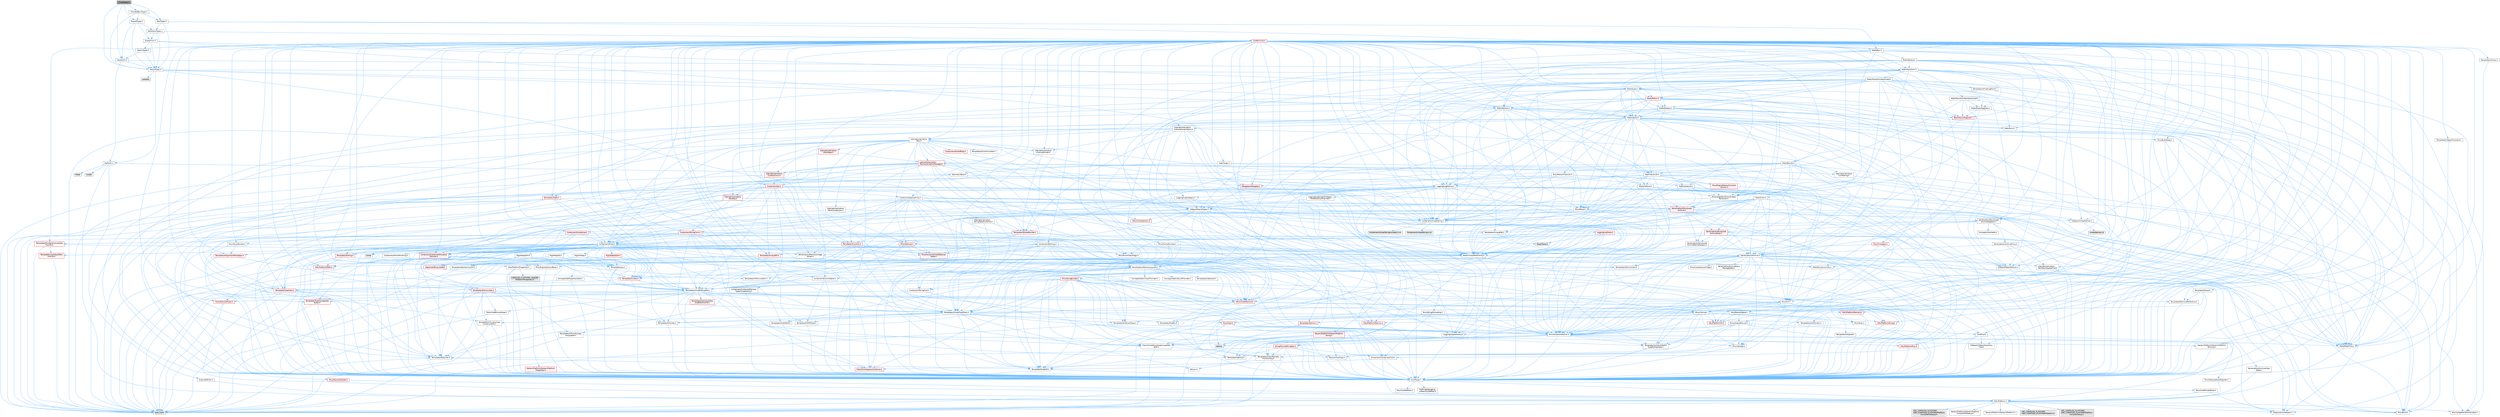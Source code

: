 digraph "CircleTypes.h"
{
 // INTERACTIVE_SVG=YES
 // LATEX_PDF_SIZE
  bgcolor="transparent";
  edge [fontname=Helvetica,fontsize=10,labelfontname=Helvetica,labelfontsize=10];
  node [fontname=Helvetica,fontsize=10,shape=box,height=0.2,width=0.4];
  Node1 [id="Node000001",label="CircleTypes.h",height=0.2,width=0.4,color="gray40", fillcolor="grey60", style="filled", fontcolor="black",tooltip=" "];
  Node1 -> Node2 [id="edge1_Node000001_Node000002",color="steelblue1",style="solid",tooltip=" "];
  Node2 [id="Node000002",label="VectorTypes.h",height=0.2,width=0.4,color="grey40", fillcolor="white", style="filled",URL="$d4/d5b/VectorTypes_8h.html",tooltip=" "];
  Node2 -> Node3 [id="edge2_Node000002_Node000003",color="steelblue1",style="solid",tooltip=" "];
  Node3 [id="Node000003",label="Math/Vector.h",height=0.2,width=0.4,color="grey40", fillcolor="white", style="filled",URL="$d6/dbe/Vector_8h.html",tooltip=" "];
  Node3 -> Node4 [id="edge3_Node000003_Node000004",color="steelblue1",style="solid",tooltip=" "];
  Node4 [id="Node000004",label="CoreTypes.h",height=0.2,width=0.4,color="grey40", fillcolor="white", style="filled",URL="$dc/dec/CoreTypes_8h.html",tooltip=" "];
  Node4 -> Node5 [id="edge4_Node000004_Node000005",color="steelblue1",style="solid",tooltip=" "];
  Node5 [id="Node000005",label="HAL/Platform.h",height=0.2,width=0.4,color="grey40", fillcolor="white", style="filled",URL="$d9/dd0/Platform_8h.html",tooltip=" "];
  Node5 -> Node6 [id="edge5_Node000005_Node000006",color="steelblue1",style="solid",tooltip=" "];
  Node6 [id="Node000006",label="Misc/Build.h",height=0.2,width=0.4,color="grey40", fillcolor="white", style="filled",URL="$d3/dbb/Build_8h.html",tooltip=" "];
  Node5 -> Node7 [id="edge6_Node000005_Node000007",color="steelblue1",style="solid",tooltip=" "];
  Node7 [id="Node000007",label="Misc/LargeWorldCoordinates.h",height=0.2,width=0.4,color="grey40", fillcolor="white", style="filled",URL="$d2/dcb/LargeWorldCoordinates_8h.html",tooltip=" "];
  Node5 -> Node8 [id="edge7_Node000005_Node000008",color="steelblue1",style="solid",tooltip=" "];
  Node8 [id="Node000008",label="type_traits",height=0.2,width=0.4,color="grey60", fillcolor="#E0E0E0", style="filled",tooltip=" "];
  Node5 -> Node9 [id="edge8_Node000005_Node000009",color="steelblue1",style="solid",tooltip=" "];
  Node9 [id="Node000009",label="PreprocessorHelpers.h",height=0.2,width=0.4,color="grey40", fillcolor="white", style="filled",URL="$db/ddb/PreprocessorHelpers_8h.html",tooltip=" "];
  Node5 -> Node10 [id="edge9_Node000005_Node000010",color="steelblue1",style="solid",tooltip=" "];
  Node10 [id="Node000010",label="UBT_COMPILED_PLATFORM\l/UBT_COMPILED_PLATFORMPlatform\lCompilerPreSetup.h",height=0.2,width=0.4,color="grey60", fillcolor="#E0E0E0", style="filled",tooltip=" "];
  Node5 -> Node11 [id="edge10_Node000005_Node000011",color="steelblue1",style="solid",tooltip=" "];
  Node11 [id="Node000011",label="GenericPlatform/GenericPlatform\lCompilerPreSetup.h",height=0.2,width=0.4,color="grey40", fillcolor="white", style="filled",URL="$d9/dc8/GenericPlatformCompilerPreSetup_8h.html",tooltip=" "];
  Node5 -> Node12 [id="edge11_Node000005_Node000012",color="steelblue1",style="solid",tooltip=" "];
  Node12 [id="Node000012",label="GenericPlatform/GenericPlatform.h",height=0.2,width=0.4,color="grey40", fillcolor="white", style="filled",URL="$d6/d84/GenericPlatform_8h.html",tooltip=" "];
  Node5 -> Node13 [id="edge12_Node000005_Node000013",color="steelblue1",style="solid",tooltip=" "];
  Node13 [id="Node000013",label="UBT_COMPILED_PLATFORM\l/UBT_COMPILED_PLATFORMPlatform.h",height=0.2,width=0.4,color="grey60", fillcolor="#E0E0E0", style="filled",tooltip=" "];
  Node5 -> Node14 [id="edge13_Node000005_Node000014",color="steelblue1",style="solid",tooltip=" "];
  Node14 [id="Node000014",label="UBT_COMPILED_PLATFORM\l/UBT_COMPILED_PLATFORMPlatform\lCompilerSetup.h",height=0.2,width=0.4,color="grey60", fillcolor="#E0E0E0", style="filled",tooltip=" "];
  Node4 -> Node15 [id="edge14_Node000004_Node000015",color="steelblue1",style="solid",tooltip=" "];
  Node15 [id="Node000015",label="ProfilingDebugging\l/UMemoryDefines.h",height=0.2,width=0.4,color="grey40", fillcolor="white", style="filled",URL="$d2/da2/UMemoryDefines_8h.html",tooltip=" "];
  Node4 -> Node16 [id="edge15_Node000004_Node000016",color="steelblue1",style="solid",tooltip=" "];
  Node16 [id="Node000016",label="Misc/CoreMiscDefines.h",height=0.2,width=0.4,color="grey40", fillcolor="white", style="filled",URL="$da/d38/CoreMiscDefines_8h.html",tooltip=" "];
  Node16 -> Node5 [id="edge16_Node000016_Node000005",color="steelblue1",style="solid",tooltip=" "];
  Node16 -> Node9 [id="edge17_Node000016_Node000009",color="steelblue1",style="solid",tooltip=" "];
  Node4 -> Node17 [id="edge18_Node000004_Node000017",color="steelblue1",style="solid",tooltip=" "];
  Node17 [id="Node000017",label="Misc/CoreDefines.h",height=0.2,width=0.4,color="grey40", fillcolor="white", style="filled",URL="$d3/dd2/CoreDefines_8h.html",tooltip=" "];
  Node3 -> Node18 [id="edge19_Node000003_Node000018",color="steelblue1",style="solid",tooltip=" "];
  Node18 [id="Node000018",label="Misc/AssertionMacros.h",height=0.2,width=0.4,color="grey40", fillcolor="white", style="filled",URL="$d0/dfa/AssertionMacros_8h.html",tooltip=" "];
  Node18 -> Node4 [id="edge20_Node000018_Node000004",color="steelblue1",style="solid",tooltip=" "];
  Node18 -> Node5 [id="edge21_Node000018_Node000005",color="steelblue1",style="solid",tooltip=" "];
  Node18 -> Node19 [id="edge22_Node000018_Node000019",color="steelblue1",style="solid",tooltip=" "];
  Node19 [id="Node000019",label="HAL/PlatformMisc.h",height=0.2,width=0.4,color="red", fillcolor="#FFF0F0", style="filled",URL="$d0/df5/PlatformMisc_8h.html",tooltip=" "];
  Node19 -> Node4 [id="edge23_Node000019_Node000004",color="steelblue1",style="solid",tooltip=" "];
  Node18 -> Node9 [id="edge24_Node000018_Node000009",color="steelblue1",style="solid",tooltip=" "];
  Node18 -> Node55 [id="edge25_Node000018_Node000055",color="steelblue1",style="solid",tooltip=" "];
  Node55 [id="Node000055",label="Templates/EnableIf.h",height=0.2,width=0.4,color="grey40", fillcolor="white", style="filled",URL="$d7/d60/EnableIf_8h.html",tooltip=" "];
  Node55 -> Node4 [id="edge26_Node000055_Node000004",color="steelblue1",style="solid",tooltip=" "];
  Node18 -> Node56 [id="edge27_Node000018_Node000056",color="steelblue1",style="solid",tooltip=" "];
  Node56 [id="Node000056",label="Templates/IsArrayOrRefOf\lTypeByPredicate.h",height=0.2,width=0.4,color="grey40", fillcolor="white", style="filled",URL="$d6/da1/IsArrayOrRefOfTypeByPredicate_8h.html",tooltip=" "];
  Node56 -> Node4 [id="edge28_Node000056_Node000004",color="steelblue1",style="solid",tooltip=" "];
  Node18 -> Node57 [id="edge29_Node000018_Node000057",color="steelblue1",style="solid",tooltip=" "];
  Node57 [id="Node000057",label="Templates/IsValidVariadic\lFunctionArg.h",height=0.2,width=0.4,color="grey40", fillcolor="white", style="filled",URL="$d0/dc8/IsValidVariadicFunctionArg_8h.html",tooltip=" "];
  Node57 -> Node4 [id="edge30_Node000057_Node000004",color="steelblue1",style="solid",tooltip=" "];
  Node57 -> Node58 [id="edge31_Node000057_Node000058",color="steelblue1",style="solid",tooltip=" "];
  Node58 [id="Node000058",label="IsEnum.h",height=0.2,width=0.4,color="grey40", fillcolor="white", style="filled",URL="$d4/de5/IsEnum_8h.html",tooltip=" "];
  Node57 -> Node8 [id="edge32_Node000057_Node000008",color="steelblue1",style="solid",tooltip=" "];
  Node18 -> Node59 [id="edge33_Node000018_Node000059",color="steelblue1",style="solid",tooltip=" "];
  Node59 [id="Node000059",label="Traits/IsCharEncodingCompatible\lWith.h",height=0.2,width=0.4,color="grey40", fillcolor="white", style="filled",URL="$df/dd1/IsCharEncodingCompatibleWith_8h.html",tooltip=" "];
  Node59 -> Node8 [id="edge34_Node000059_Node000008",color="steelblue1",style="solid",tooltip=" "];
  Node59 -> Node60 [id="edge35_Node000059_Node000060",color="steelblue1",style="solid",tooltip=" "];
  Node60 [id="Node000060",label="Traits/IsCharType.h",height=0.2,width=0.4,color="grey40", fillcolor="white", style="filled",URL="$db/d51/IsCharType_8h.html",tooltip=" "];
  Node60 -> Node4 [id="edge36_Node000060_Node000004",color="steelblue1",style="solid",tooltip=" "];
  Node18 -> Node61 [id="edge37_Node000018_Node000061",color="steelblue1",style="solid",tooltip=" "];
  Node61 [id="Node000061",label="Misc/VarArgs.h",height=0.2,width=0.4,color="grey40", fillcolor="white", style="filled",URL="$d5/d6f/VarArgs_8h.html",tooltip=" "];
  Node61 -> Node4 [id="edge38_Node000061_Node000004",color="steelblue1",style="solid",tooltip=" "];
  Node18 -> Node62 [id="edge39_Node000018_Node000062",color="steelblue1",style="solid",tooltip=" "];
  Node62 [id="Node000062",label="String/FormatStringSan.h",height=0.2,width=0.4,color="red", fillcolor="#FFF0F0", style="filled",URL="$d3/d8b/FormatStringSan_8h.html",tooltip=" "];
  Node62 -> Node8 [id="edge40_Node000062_Node000008",color="steelblue1",style="solid",tooltip=" "];
  Node62 -> Node4 [id="edge41_Node000062_Node000004",color="steelblue1",style="solid",tooltip=" "];
  Node62 -> Node63 [id="edge42_Node000062_Node000063",color="steelblue1",style="solid",tooltip=" "];
  Node63 [id="Node000063",label="Templates/Requires.h",height=0.2,width=0.4,color="grey40", fillcolor="white", style="filled",URL="$dc/d96/Requires_8h.html",tooltip=" "];
  Node63 -> Node55 [id="edge43_Node000063_Node000055",color="steelblue1",style="solid",tooltip=" "];
  Node63 -> Node8 [id="edge44_Node000063_Node000008",color="steelblue1",style="solid",tooltip=" "];
  Node62 -> Node64 [id="edge45_Node000062_Node000064",color="steelblue1",style="solid",tooltip=" "];
  Node64 [id="Node000064",label="Templates/Identity.h",height=0.2,width=0.4,color="grey40", fillcolor="white", style="filled",URL="$d0/dd5/Identity_8h.html",tooltip=" "];
  Node62 -> Node57 [id="edge46_Node000062_Node000057",color="steelblue1",style="solid",tooltip=" "];
  Node62 -> Node60 [id="edge47_Node000062_Node000060",color="steelblue1",style="solid",tooltip=" "];
  Node62 -> Node27 [id="edge48_Node000062_Node000027",color="steelblue1",style="solid",tooltip=" "];
  Node27 [id="Node000027",label="Containers/ContainersFwd.h",height=0.2,width=0.4,color="grey40", fillcolor="white", style="filled",URL="$d4/d0a/ContainersFwd_8h.html",tooltip=" "];
  Node27 -> Node5 [id="edge49_Node000027_Node000005",color="steelblue1",style="solid",tooltip=" "];
  Node27 -> Node4 [id="edge50_Node000027_Node000004",color="steelblue1",style="solid",tooltip=" "];
  Node27 -> Node24 [id="edge51_Node000027_Node000024",color="steelblue1",style="solid",tooltip=" "];
  Node24 [id="Node000024",label="Traits/IsContiguousContainer.h",height=0.2,width=0.4,color="red", fillcolor="#FFF0F0", style="filled",URL="$d5/d3c/IsContiguousContainer_8h.html",tooltip=" "];
  Node24 -> Node4 [id="edge52_Node000024_Node000004",color="steelblue1",style="solid",tooltip=" "];
  Node18 -> Node68 [id="edge53_Node000018_Node000068",color="steelblue1",style="solid",tooltip=" "];
  Node68 [id="Node000068",label="atomic",height=0.2,width=0.4,color="grey60", fillcolor="#E0E0E0", style="filled",tooltip=" "];
  Node3 -> Node28 [id="edge54_Node000003_Node000028",color="steelblue1",style="solid",tooltip=" "];
  Node28 [id="Node000028",label="Math/MathFwd.h",height=0.2,width=0.4,color="grey40", fillcolor="white", style="filled",URL="$d2/d10/MathFwd_8h.html",tooltip=" "];
  Node28 -> Node5 [id="edge55_Node000028_Node000005",color="steelblue1",style="solid",tooltip=" "];
  Node3 -> Node41 [id="edge56_Node000003_Node000041",color="steelblue1",style="solid",tooltip=" "];
  Node41 [id="Node000041",label="Math/NumericLimits.h",height=0.2,width=0.4,color="grey40", fillcolor="white", style="filled",URL="$df/d1b/NumericLimits_8h.html",tooltip=" "];
  Node41 -> Node4 [id="edge57_Node000041_Node000004",color="steelblue1",style="solid",tooltip=" "];
  Node3 -> Node69 [id="edge58_Node000003_Node000069",color="steelblue1",style="solid",tooltip=" "];
  Node69 [id="Node000069",label="Misc/Crc.h",height=0.2,width=0.4,color="grey40", fillcolor="white", style="filled",URL="$d4/dd2/Crc_8h.html",tooltip=" "];
  Node69 -> Node4 [id="edge59_Node000069_Node000004",color="steelblue1",style="solid",tooltip=" "];
  Node69 -> Node70 [id="edge60_Node000069_Node000070",color="steelblue1",style="solid",tooltip=" "];
  Node70 [id="Node000070",label="HAL/PlatformString.h",height=0.2,width=0.4,color="red", fillcolor="#FFF0F0", style="filled",URL="$db/db5/PlatformString_8h.html",tooltip=" "];
  Node70 -> Node4 [id="edge61_Node000070_Node000004",color="steelblue1",style="solid",tooltip=" "];
  Node69 -> Node18 [id="edge62_Node000069_Node000018",color="steelblue1",style="solid",tooltip=" "];
  Node69 -> Node72 [id="edge63_Node000069_Node000072",color="steelblue1",style="solid",tooltip=" "];
  Node72 [id="Node000072",label="Misc/CString.h",height=0.2,width=0.4,color="grey40", fillcolor="white", style="filled",URL="$d2/d49/CString_8h.html",tooltip=" "];
  Node72 -> Node4 [id="edge64_Node000072_Node000004",color="steelblue1",style="solid",tooltip=" "];
  Node72 -> Node31 [id="edge65_Node000072_Node000031",color="steelblue1",style="solid",tooltip=" "];
  Node31 [id="Node000031",label="HAL/PlatformCrt.h",height=0.2,width=0.4,color="red", fillcolor="#FFF0F0", style="filled",URL="$d8/d75/PlatformCrt_8h.html",tooltip=" "];
  Node72 -> Node70 [id="edge66_Node000072_Node000070",color="steelblue1",style="solid",tooltip=" "];
  Node72 -> Node18 [id="edge67_Node000072_Node000018",color="steelblue1",style="solid",tooltip=" "];
  Node72 -> Node73 [id="edge68_Node000072_Node000073",color="steelblue1",style="solid",tooltip=" "];
  Node73 [id="Node000073",label="Misc/Char.h",height=0.2,width=0.4,color="red", fillcolor="#FFF0F0", style="filled",URL="$d0/d58/Char_8h.html",tooltip=" "];
  Node73 -> Node4 [id="edge69_Node000073_Node000004",color="steelblue1",style="solid",tooltip=" "];
  Node73 -> Node8 [id="edge70_Node000073_Node000008",color="steelblue1",style="solid",tooltip=" "];
  Node72 -> Node61 [id="edge71_Node000072_Node000061",color="steelblue1",style="solid",tooltip=" "];
  Node72 -> Node56 [id="edge72_Node000072_Node000056",color="steelblue1",style="solid",tooltip=" "];
  Node72 -> Node57 [id="edge73_Node000072_Node000057",color="steelblue1",style="solid",tooltip=" "];
  Node72 -> Node59 [id="edge74_Node000072_Node000059",color="steelblue1",style="solid",tooltip=" "];
  Node69 -> Node73 [id="edge75_Node000069_Node000073",color="steelblue1",style="solid",tooltip=" "];
  Node69 -> Node77 [id="edge76_Node000069_Node000077",color="steelblue1",style="solid",tooltip=" "];
  Node77 [id="Node000077",label="Templates/UnrealTypeTraits.h",height=0.2,width=0.4,color="grey40", fillcolor="white", style="filled",URL="$d2/d2d/UnrealTypeTraits_8h.html",tooltip=" "];
  Node77 -> Node4 [id="edge77_Node000077_Node000004",color="steelblue1",style="solid",tooltip=" "];
  Node77 -> Node78 [id="edge78_Node000077_Node000078",color="steelblue1",style="solid",tooltip=" "];
  Node78 [id="Node000078",label="Templates/IsPointer.h",height=0.2,width=0.4,color="grey40", fillcolor="white", style="filled",URL="$d7/d05/IsPointer_8h.html",tooltip=" "];
  Node78 -> Node4 [id="edge79_Node000078_Node000004",color="steelblue1",style="solid",tooltip=" "];
  Node77 -> Node18 [id="edge80_Node000077_Node000018",color="steelblue1",style="solid",tooltip=" "];
  Node77 -> Node79 [id="edge81_Node000077_Node000079",color="steelblue1",style="solid",tooltip=" "];
  Node79 [id="Node000079",label="Templates/AndOrNot.h",height=0.2,width=0.4,color="grey40", fillcolor="white", style="filled",URL="$db/d0a/AndOrNot_8h.html",tooltip=" "];
  Node79 -> Node4 [id="edge82_Node000079_Node000004",color="steelblue1",style="solid",tooltip=" "];
  Node77 -> Node55 [id="edge83_Node000077_Node000055",color="steelblue1",style="solid",tooltip=" "];
  Node77 -> Node80 [id="edge84_Node000077_Node000080",color="steelblue1",style="solid",tooltip=" "];
  Node80 [id="Node000080",label="Templates/IsArithmetic.h",height=0.2,width=0.4,color="grey40", fillcolor="white", style="filled",URL="$d2/d5d/IsArithmetic_8h.html",tooltip=" "];
  Node80 -> Node4 [id="edge85_Node000080_Node000004",color="steelblue1",style="solid",tooltip=" "];
  Node77 -> Node58 [id="edge86_Node000077_Node000058",color="steelblue1",style="solid",tooltip=" "];
  Node77 -> Node81 [id="edge87_Node000077_Node000081",color="steelblue1",style="solid",tooltip=" "];
  Node81 [id="Node000081",label="Templates/Models.h",height=0.2,width=0.4,color="grey40", fillcolor="white", style="filled",URL="$d3/d0c/Models_8h.html",tooltip=" "];
  Node81 -> Node64 [id="edge88_Node000081_Node000064",color="steelblue1",style="solid",tooltip=" "];
  Node77 -> Node82 [id="edge89_Node000077_Node000082",color="steelblue1",style="solid",tooltip=" "];
  Node82 [id="Node000082",label="Templates/IsPODType.h",height=0.2,width=0.4,color="grey40", fillcolor="white", style="filled",URL="$d7/db1/IsPODType_8h.html",tooltip=" "];
  Node82 -> Node4 [id="edge90_Node000082_Node000004",color="steelblue1",style="solid",tooltip=" "];
  Node77 -> Node83 [id="edge91_Node000077_Node000083",color="steelblue1",style="solid",tooltip=" "];
  Node83 [id="Node000083",label="Templates/IsUECoreType.h",height=0.2,width=0.4,color="grey40", fillcolor="white", style="filled",URL="$d1/db8/IsUECoreType_8h.html",tooltip=" "];
  Node83 -> Node4 [id="edge92_Node000083_Node000004",color="steelblue1",style="solid",tooltip=" "];
  Node83 -> Node8 [id="edge93_Node000083_Node000008",color="steelblue1",style="solid",tooltip=" "];
  Node77 -> Node84 [id="edge94_Node000077_Node000084",color="steelblue1",style="solid",tooltip=" "];
  Node84 [id="Node000084",label="Templates/IsTriviallyCopy\lConstructible.h",height=0.2,width=0.4,color="grey40", fillcolor="white", style="filled",URL="$d3/d78/IsTriviallyCopyConstructible_8h.html",tooltip=" "];
  Node84 -> Node4 [id="edge95_Node000084_Node000004",color="steelblue1",style="solid",tooltip=" "];
  Node84 -> Node8 [id="edge96_Node000084_Node000008",color="steelblue1",style="solid",tooltip=" "];
  Node69 -> Node60 [id="edge97_Node000069_Node000060",color="steelblue1",style="solid",tooltip=" "];
  Node3 -> Node85 [id="edge98_Node000003_Node000085",color="steelblue1",style="solid",tooltip=" "];
  Node85 [id="Node000085",label="Math/UnrealMathUtility.h",height=0.2,width=0.4,color="grey40", fillcolor="white", style="filled",URL="$db/db8/UnrealMathUtility_8h.html",tooltip=" "];
  Node85 -> Node4 [id="edge99_Node000085_Node000004",color="steelblue1",style="solid",tooltip=" "];
  Node85 -> Node18 [id="edge100_Node000085_Node000018",color="steelblue1",style="solid",tooltip=" "];
  Node85 -> Node86 [id="edge101_Node000085_Node000086",color="steelblue1",style="solid",tooltip=" "];
  Node86 [id="Node000086",label="HAL/PlatformMath.h",height=0.2,width=0.4,color="red", fillcolor="#FFF0F0", style="filled",URL="$dc/d53/PlatformMath_8h.html",tooltip=" "];
  Node86 -> Node4 [id="edge102_Node000086_Node000004",color="steelblue1",style="solid",tooltip=" "];
  Node85 -> Node28 [id="edge103_Node000085_Node000028",color="steelblue1",style="solid",tooltip=" "];
  Node85 -> Node64 [id="edge104_Node000085_Node000064",color="steelblue1",style="solid",tooltip=" "];
  Node85 -> Node63 [id="edge105_Node000085_Node000063",color="steelblue1",style="solid",tooltip=" "];
  Node3 -> Node97 [id="edge106_Node000003_Node000097",color="steelblue1",style="solid",tooltip=" "];
  Node97 [id="Node000097",label="Containers/UnrealString.h",height=0.2,width=0.4,color="grey40", fillcolor="white", style="filled",URL="$d5/dba/UnrealString_8h.html",tooltip=" "];
  Node97 -> Node98 [id="edge107_Node000097_Node000098",color="steelblue1",style="solid",tooltip=" "];
  Node98 [id="Node000098",label="Containers/UnrealStringIncludes.h.inl",height=0.2,width=0.4,color="grey60", fillcolor="#E0E0E0", style="filled",tooltip=" "];
  Node97 -> Node99 [id="edge108_Node000097_Node000099",color="steelblue1",style="solid",tooltip=" "];
  Node99 [id="Node000099",label="Containers/UnrealString.h.inl",height=0.2,width=0.4,color="grey60", fillcolor="#E0E0E0", style="filled",tooltip=" "];
  Node97 -> Node100 [id="edge109_Node000097_Node000100",color="steelblue1",style="solid",tooltip=" "];
  Node100 [id="Node000100",label="Misc/StringFormatArg.h",height=0.2,width=0.4,color="grey40", fillcolor="white", style="filled",URL="$d2/d16/StringFormatArg_8h.html",tooltip=" "];
  Node100 -> Node27 [id="edge110_Node000100_Node000027",color="steelblue1",style="solid",tooltip=" "];
  Node3 -> Node101 [id="edge111_Node000003_Node000101",color="steelblue1",style="solid",tooltip=" "];
  Node101 [id="Node000101",label="Misc/Parse.h",height=0.2,width=0.4,color="grey40", fillcolor="white", style="filled",URL="$dc/d71/Parse_8h.html",tooltip=" "];
  Node101 -> Node21 [id="edge112_Node000101_Node000021",color="steelblue1",style="solid",tooltip=" "];
  Node21 [id="Node000021",label="Containers/StringFwd.h",height=0.2,width=0.4,color="grey40", fillcolor="white", style="filled",URL="$df/d37/StringFwd_8h.html",tooltip=" "];
  Node21 -> Node4 [id="edge113_Node000021_Node000004",color="steelblue1",style="solid",tooltip=" "];
  Node21 -> Node22 [id="edge114_Node000021_Node000022",color="steelblue1",style="solid",tooltip=" "];
  Node22 [id="Node000022",label="Traits/ElementType.h",height=0.2,width=0.4,color="red", fillcolor="#FFF0F0", style="filled",URL="$d5/d4f/ElementType_8h.html",tooltip=" "];
  Node22 -> Node5 [id="edge115_Node000022_Node000005",color="steelblue1",style="solid",tooltip=" "];
  Node22 -> Node8 [id="edge116_Node000022_Node000008",color="steelblue1",style="solid",tooltip=" "];
  Node21 -> Node24 [id="edge117_Node000021_Node000024",color="steelblue1",style="solid",tooltip=" "];
  Node101 -> Node97 [id="edge118_Node000101_Node000097",color="steelblue1",style="solid",tooltip=" "];
  Node101 -> Node4 [id="edge119_Node000101_Node000004",color="steelblue1",style="solid",tooltip=" "];
  Node101 -> Node31 [id="edge120_Node000101_Node000031",color="steelblue1",style="solid",tooltip=" "];
  Node101 -> Node6 [id="edge121_Node000101_Node000006",color="steelblue1",style="solid",tooltip=" "];
  Node101 -> Node43 [id="edge122_Node000101_Node000043",color="steelblue1",style="solid",tooltip=" "];
  Node43 [id="Node000043",label="Misc/EnumClassFlags.h",height=0.2,width=0.4,color="grey40", fillcolor="white", style="filled",URL="$d8/de7/EnumClassFlags_8h.html",tooltip=" "];
  Node101 -> Node102 [id="edge123_Node000101_Node000102",color="steelblue1",style="solid",tooltip=" "];
  Node102 [id="Node000102",label="Templates/Function.h",height=0.2,width=0.4,color="red", fillcolor="#FFF0F0", style="filled",URL="$df/df5/Function_8h.html",tooltip=" "];
  Node102 -> Node4 [id="edge124_Node000102_Node000004",color="steelblue1",style="solid",tooltip=" "];
  Node102 -> Node18 [id="edge125_Node000102_Node000018",color="steelblue1",style="solid",tooltip=" "];
  Node102 -> Node103 [id="edge126_Node000102_Node000103",color="steelblue1",style="solid",tooltip=" "];
  Node103 [id="Node000103",label="Misc/IntrusiveUnsetOptional\lState.h",height=0.2,width=0.4,color="red", fillcolor="#FFF0F0", style="filled",URL="$d2/d0a/IntrusiveUnsetOptionalState_8h.html",tooltip=" "];
  Node102 -> Node105 [id="edge127_Node000102_Node000105",color="steelblue1",style="solid",tooltip=" "];
  Node105 [id="Node000105",label="HAL/UnrealMemory.h",height=0.2,width=0.4,color="red", fillcolor="#FFF0F0", style="filled",URL="$d9/d96/UnrealMemory_8h.html",tooltip=" "];
  Node105 -> Node4 [id="edge128_Node000105_Node000004",color="steelblue1",style="solid",tooltip=" "];
  Node105 -> Node107 [id="edge129_Node000105_Node000107",color="steelblue1",style="solid",tooltip=" "];
  Node107 [id="Node000107",label="HAL/MemoryBase.h",height=0.2,width=0.4,color="grey40", fillcolor="white", style="filled",URL="$d6/d9f/MemoryBase_8h.html",tooltip=" "];
  Node107 -> Node4 [id="edge130_Node000107_Node000004",color="steelblue1",style="solid",tooltip=" "];
  Node107 -> Node48 [id="edge131_Node000107_Node000048",color="steelblue1",style="solid",tooltip=" "];
  Node48 [id="Node000048",label="HAL/PlatformAtomics.h",height=0.2,width=0.4,color="red", fillcolor="#FFF0F0", style="filled",URL="$d3/d36/PlatformAtomics_8h.html",tooltip=" "];
  Node48 -> Node4 [id="edge132_Node000048_Node000004",color="steelblue1",style="solid",tooltip=" "];
  Node107 -> Node31 [id="edge133_Node000107_Node000031",color="steelblue1",style="solid",tooltip=" "];
  Node107 -> Node108 [id="edge134_Node000107_Node000108",color="steelblue1",style="solid",tooltip=" "];
  Node108 [id="Node000108",label="Misc/Exec.h",height=0.2,width=0.4,color="grey40", fillcolor="white", style="filled",URL="$de/ddb/Exec_8h.html",tooltip=" "];
  Node108 -> Node4 [id="edge135_Node000108_Node000004",color="steelblue1",style="solid",tooltip=" "];
  Node108 -> Node18 [id="edge136_Node000108_Node000018",color="steelblue1",style="solid",tooltip=" "];
  Node107 -> Node109 [id="edge137_Node000107_Node000109",color="steelblue1",style="solid",tooltip=" "];
  Node109 [id="Node000109",label="Misc/OutputDevice.h",height=0.2,width=0.4,color="grey40", fillcolor="white", style="filled",URL="$d7/d32/OutputDevice_8h.html",tooltip=" "];
  Node109 -> Node26 [id="edge138_Node000109_Node000026",color="steelblue1",style="solid",tooltip=" "];
  Node26 [id="Node000026",label="CoreFwd.h",height=0.2,width=0.4,color="grey40", fillcolor="white", style="filled",URL="$d1/d1e/CoreFwd_8h.html",tooltip=" "];
  Node26 -> Node4 [id="edge139_Node000026_Node000004",color="steelblue1",style="solid",tooltip=" "];
  Node26 -> Node27 [id="edge140_Node000026_Node000027",color="steelblue1",style="solid",tooltip=" "];
  Node26 -> Node28 [id="edge141_Node000026_Node000028",color="steelblue1",style="solid",tooltip=" "];
  Node26 -> Node29 [id="edge142_Node000026_Node000029",color="steelblue1",style="solid",tooltip=" "];
  Node29 [id="Node000029",label="UObject/UObjectHierarchy\lFwd.h",height=0.2,width=0.4,color="grey40", fillcolor="white", style="filled",URL="$d3/d13/UObjectHierarchyFwd_8h.html",tooltip=" "];
  Node109 -> Node4 [id="edge143_Node000109_Node000004",color="steelblue1",style="solid",tooltip=" "];
  Node109 -> Node110 [id="edge144_Node000109_Node000110",color="steelblue1",style="solid",tooltip=" "];
  Node110 [id="Node000110",label="Logging/LogVerbosity.h",height=0.2,width=0.4,color="grey40", fillcolor="white", style="filled",URL="$d2/d8f/LogVerbosity_8h.html",tooltip=" "];
  Node110 -> Node4 [id="edge145_Node000110_Node000004",color="steelblue1",style="solid",tooltip=" "];
  Node109 -> Node61 [id="edge146_Node000109_Node000061",color="steelblue1",style="solid",tooltip=" "];
  Node109 -> Node56 [id="edge147_Node000109_Node000056",color="steelblue1",style="solid",tooltip=" "];
  Node109 -> Node57 [id="edge148_Node000109_Node000057",color="steelblue1",style="solid",tooltip=" "];
  Node109 -> Node59 [id="edge149_Node000109_Node000059",color="steelblue1",style="solid",tooltip=" "];
  Node107 -> Node111 [id="edge150_Node000107_Node000111",color="steelblue1",style="solid",tooltip=" "];
  Node111 [id="Node000111",label="Templates/Atomic.h",height=0.2,width=0.4,color="red", fillcolor="#FFF0F0", style="filled",URL="$d3/d91/Atomic_8h.html",tooltip=" "];
  Node111 -> Node68 [id="edge151_Node000111_Node000068",color="steelblue1",style="solid",tooltip=" "];
  Node105 -> Node116 [id="edge152_Node000105_Node000116",color="steelblue1",style="solid",tooltip=" "];
  Node116 [id="Node000116",label="HAL/PlatformMemory.h",height=0.2,width=0.4,color="red", fillcolor="#FFF0F0", style="filled",URL="$de/d68/PlatformMemory_8h.html",tooltip=" "];
  Node116 -> Node4 [id="edge153_Node000116_Node000004",color="steelblue1",style="solid",tooltip=" "];
  Node105 -> Node78 [id="edge154_Node000105_Node000078",color="steelblue1",style="solid",tooltip=" "];
  Node102 -> Node77 [id="edge155_Node000102_Node000077",color="steelblue1",style="solid",tooltip=" "];
  Node102 -> Node120 [id="edge156_Node000102_Node000120",color="steelblue1",style="solid",tooltip=" "];
  Node120 [id="Node000120",label="Templates/Invoke.h",height=0.2,width=0.4,color="red", fillcolor="#FFF0F0", style="filled",URL="$d7/deb/Invoke_8h.html",tooltip=" "];
  Node120 -> Node4 [id="edge157_Node000120_Node000004",color="steelblue1",style="solid",tooltip=" "];
  Node120 -> Node122 [id="edge158_Node000120_Node000122",color="steelblue1",style="solid",tooltip=" "];
  Node122 [id="Node000122",label="Templates/UnrealTemplate.h",height=0.2,width=0.4,color="grey40", fillcolor="white", style="filled",URL="$d4/d24/UnrealTemplate_8h.html",tooltip=" "];
  Node122 -> Node4 [id="edge159_Node000122_Node000004",color="steelblue1",style="solid",tooltip=" "];
  Node122 -> Node78 [id="edge160_Node000122_Node000078",color="steelblue1",style="solid",tooltip=" "];
  Node122 -> Node105 [id="edge161_Node000122_Node000105",color="steelblue1",style="solid",tooltip=" "];
  Node122 -> Node123 [id="edge162_Node000122_Node000123",color="steelblue1",style="solid",tooltip=" "];
  Node123 [id="Node000123",label="Templates/CopyQualifiers\lAndRefsFromTo.h",height=0.2,width=0.4,color="red", fillcolor="#FFF0F0", style="filled",URL="$d3/db3/CopyQualifiersAndRefsFromTo_8h.html",tooltip=" "];
  Node122 -> Node77 [id="edge163_Node000122_Node000077",color="steelblue1",style="solid",tooltip=" "];
  Node122 -> Node89 [id="edge164_Node000122_Node000089",color="steelblue1",style="solid",tooltip=" "];
  Node89 [id="Node000089",label="Templates/RemoveReference.h",height=0.2,width=0.4,color="grey40", fillcolor="white", style="filled",URL="$da/dbe/RemoveReference_8h.html",tooltip=" "];
  Node89 -> Node4 [id="edge165_Node000089_Node000004",color="steelblue1",style="solid",tooltip=" "];
  Node122 -> Node63 [id="edge166_Node000122_Node000063",color="steelblue1",style="solid",tooltip=" "];
  Node122 -> Node94 [id="edge167_Node000122_Node000094",color="steelblue1",style="solid",tooltip=" "];
  Node94 [id="Node000094",label="Templates/TypeCompatible\lBytes.h",height=0.2,width=0.4,color="red", fillcolor="#FFF0F0", style="filled",URL="$df/d0a/TypeCompatibleBytes_8h.html",tooltip=" "];
  Node94 -> Node4 [id="edge168_Node000094_Node000004",color="steelblue1",style="solid",tooltip=" "];
  Node94 -> Node8 [id="edge169_Node000094_Node000008",color="steelblue1",style="solid",tooltip=" "];
  Node122 -> Node64 [id="edge170_Node000122_Node000064",color="steelblue1",style="solid",tooltip=" "];
  Node122 -> Node24 [id="edge171_Node000122_Node000024",color="steelblue1",style="solid",tooltip=" "];
  Node122 -> Node125 [id="edge172_Node000122_Node000125",color="steelblue1",style="solid",tooltip=" "];
  Node125 [id="Node000125",label="Traits/UseBitwiseSwap.h",height=0.2,width=0.4,color="grey40", fillcolor="white", style="filled",URL="$db/df3/UseBitwiseSwap_8h.html",tooltip=" "];
  Node125 -> Node4 [id="edge173_Node000125_Node000004",color="steelblue1",style="solid",tooltip=" "];
  Node125 -> Node8 [id="edge174_Node000125_Node000008",color="steelblue1",style="solid",tooltip=" "];
  Node122 -> Node8 [id="edge175_Node000122_Node000008",color="steelblue1",style="solid",tooltip=" "];
  Node120 -> Node8 [id="edge176_Node000120_Node000008",color="steelblue1",style="solid",tooltip=" "];
  Node102 -> Node122 [id="edge177_Node000102_Node000122",color="steelblue1",style="solid",tooltip=" "];
  Node102 -> Node63 [id="edge178_Node000102_Node000063",color="steelblue1",style="solid",tooltip=" "];
  Node102 -> Node85 [id="edge179_Node000102_Node000085",color="steelblue1",style="solid",tooltip=" "];
  Node102 -> Node8 [id="edge180_Node000102_Node000008",color="steelblue1",style="solid",tooltip=" "];
  Node3 -> Node126 [id="edge181_Node000003_Node000126",color="steelblue1",style="solid",tooltip=" "];
  Node126 [id="Node000126",label="Misc/LargeWorldCoordinates\lSerializer.h",height=0.2,width=0.4,color="grey40", fillcolor="white", style="filled",URL="$d7/df9/LargeWorldCoordinatesSerializer_8h.html",tooltip=" "];
  Node126 -> Node127 [id="edge182_Node000126_Node000127",color="steelblue1",style="solid",tooltip=" "];
  Node127 [id="Node000127",label="UObject/NameTypes.h",height=0.2,width=0.4,color="grey40", fillcolor="white", style="filled",URL="$d6/d35/NameTypes_8h.html",tooltip=" "];
  Node127 -> Node4 [id="edge183_Node000127_Node000004",color="steelblue1",style="solid",tooltip=" "];
  Node127 -> Node18 [id="edge184_Node000127_Node000018",color="steelblue1",style="solid",tooltip=" "];
  Node127 -> Node105 [id="edge185_Node000127_Node000105",color="steelblue1",style="solid",tooltip=" "];
  Node127 -> Node77 [id="edge186_Node000127_Node000077",color="steelblue1",style="solid",tooltip=" "];
  Node127 -> Node122 [id="edge187_Node000127_Node000122",color="steelblue1",style="solid",tooltip=" "];
  Node127 -> Node97 [id="edge188_Node000127_Node000097",color="steelblue1",style="solid",tooltip=" "];
  Node127 -> Node128 [id="edge189_Node000127_Node000128",color="steelblue1",style="solid",tooltip=" "];
  Node128 [id="Node000128",label="HAL/CriticalSection.h",height=0.2,width=0.4,color="red", fillcolor="#FFF0F0", style="filled",URL="$d6/d90/CriticalSection_8h.html",tooltip=" "];
  Node127 -> Node131 [id="edge190_Node000127_Node000131",color="steelblue1",style="solid",tooltip=" "];
  Node131 [id="Node000131",label="Containers/StringConv.h",height=0.2,width=0.4,color="red", fillcolor="#FFF0F0", style="filled",URL="$d3/ddf/StringConv_8h.html",tooltip=" "];
  Node131 -> Node4 [id="edge191_Node000131_Node000004",color="steelblue1",style="solid",tooltip=" "];
  Node131 -> Node18 [id="edge192_Node000131_Node000018",color="steelblue1",style="solid",tooltip=" "];
  Node131 -> Node132 [id="edge193_Node000131_Node000132",color="steelblue1",style="solid",tooltip=" "];
  Node132 [id="Node000132",label="Containers/ContainerAllocation\lPolicies.h",height=0.2,width=0.4,color="red", fillcolor="#FFF0F0", style="filled",URL="$d7/dff/ContainerAllocationPolicies_8h.html",tooltip=" "];
  Node132 -> Node4 [id="edge194_Node000132_Node000004",color="steelblue1",style="solid",tooltip=" "];
  Node132 -> Node132 [id="edge195_Node000132_Node000132",color="steelblue1",style="solid",tooltip=" "];
  Node132 -> Node86 [id="edge196_Node000132_Node000086",color="steelblue1",style="solid",tooltip=" "];
  Node132 -> Node105 [id="edge197_Node000132_Node000105",color="steelblue1",style="solid",tooltip=" "];
  Node132 -> Node41 [id="edge198_Node000132_Node000041",color="steelblue1",style="solid",tooltip=" "];
  Node132 -> Node18 [id="edge199_Node000132_Node000018",color="steelblue1",style="solid",tooltip=" "];
  Node132 -> Node134 [id="edge200_Node000132_Node000134",color="steelblue1",style="solid",tooltip=" "];
  Node134 [id="Node000134",label="Templates/IsPolymorphic.h",height=0.2,width=0.4,color="grey40", fillcolor="white", style="filled",URL="$dc/d20/IsPolymorphic_8h.html",tooltip=" "];
  Node132 -> Node135 [id="edge201_Node000132_Node000135",color="steelblue1",style="solid",tooltip=" "];
  Node135 [id="Node000135",label="Templates/MemoryOps.h",height=0.2,width=0.4,color="red", fillcolor="#FFF0F0", style="filled",URL="$db/dea/MemoryOps_8h.html",tooltip=" "];
  Node135 -> Node4 [id="edge202_Node000135_Node000004",color="steelblue1",style="solid",tooltip=" "];
  Node135 -> Node105 [id="edge203_Node000135_Node000105",color="steelblue1",style="solid",tooltip=" "];
  Node135 -> Node115 [id="edge204_Node000135_Node000115",color="steelblue1",style="solid",tooltip=" "];
  Node115 [id="Node000115",label="Templates/IsTriviallyCopy\lAssignable.h",height=0.2,width=0.4,color="grey40", fillcolor="white", style="filled",URL="$d2/df2/IsTriviallyCopyAssignable_8h.html",tooltip=" "];
  Node115 -> Node4 [id="edge205_Node000115_Node000004",color="steelblue1",style="solid",tooltip=" "];
  Node115 -> Node8 [id="edge206_Node000115_Node000008",color="steelblue1",style="solid",tooltip=" "];
  Node135 -> Node84 [id="edge207_Node000135_Node000084",color="steelblue1",style="solid",tooltip=" "];
  Node135 -> Node63 [id="edge208_Node000135_Node000063",color="steelblue1",style="solid",tooltip=" "];
  Node135 -> Node77 [id="edge209_Node000135_Node000077",color="steelblue1",style="solid",tooltip=" "];
  Node135 -> Node125 [id="edge210_Node000135_Node000125",color="steelblue1",style="solid",tooltip=" "];
  Node135 -> Node8 [id="edge211_Node000135_Node000008",color="steelblue1",style="solid",tooltip=" "];
  Node132 -> Node94 [id="edge212_Node000132_Node000094",color="steelblue1",style="solid",tooltip=" "];
  Node132 -> Node8 [id="edge213_Node000132_Node000008",color="steelblue1",style="solid",tooltip=" "];
  Node131 -> Node136 [id="edge214_Node000131_Node000136",color="steelblue1",style="solid",tooltip=" "];
  Node136 [id="Node000136",label="Containers/Array.h",height=0.2,width=0.4,color="grey40", fillcolor="white", style="filled",URL="$df/dd0/Array_8h.html",tooltip=" "];
  Node136 -> Node4 [id="edge215_Node000136_Node000004",color="steelblue1",style="solid",tooltip=" "];
  Node136 -> Node18 [id="edge216_Node000136_Node000018",color="steelblue1",style="solid",tooltip=" "];
  Node136 -> Node103 [id="edge217_Node000136_Node000103",color="steelblue1",style="solid",tooltip=" "];
  Node136 -> Node137 [id="edge218_Node000136_Node000137",color="steelblue1",style="solid",tooltip=" "];
  Node137 [id="Node000137",label="Misc/ReverseIterate.h",height=0.2,width=0.4,color="red", fillcolor="#FFF0F0", style="filled",URL="$db/de3/ReverseIterate_8h.html",tooltip=" "];
  Node137 -> Node5 [id="edge219_Node000137_Node000005",color="steelblue1",style="solid",tooltip=" "];
  Node136 -> Node105 [id="edge220_Node000136_Node000105",color="steelblue1",style="solid",tooltip=" "];
  Node136 -> Node77 [id="edge221_Node000136_Node000077",color="steelblue1",style="solid",tooltip=" "];
  Node136 -> Node122 [id="edge222_Node000136_Node000122",color="steelblue1",style="solid",tooltip=" "];
  Node136 -> Node139 [id="edge223_Node000136_Node000139",color="steelblue1",style="solid",tooltip=" "];
  Node139 [id="Node000139",label="Containers/AllowShrinking.h",height=0.2,width=0.4,color="grey40", fillcolor="white", style="filled",URL="$d7/d1a/AllowShrinking_8h.html",tooltip=" "];
  Node139 -> Node4 [id="edge224_Node000139_Node000004",color="steelblue1",style="solid",tooltip=" "];
  Node136 -> Node132 [id="edge225_Node000136_Node000132",color="steelblue1",style="solid",tooltip=" "];
  Node136 -> Node140 [id="edge226_Node000136_Node000140",color="steelblue1",style="solid",tooltip=" "];
  Node140 [id="Node000140",label="Containers/ContainerElement\lTypeCompatibility.h",height=0.2,width=0.4,color="grey40", fillcolor="white", style="filled",URL="$df/ddf/ContainerElementTypeCompatibility_8h.html",tooltip=" "];
  Node140 -> Node4 [id="edge227_Node000140_Node000004",color="steelblue1",style="solid",tooltip=" "];
  Node140 -> Node77 [id="edge228_Node000140_Node000077",color="steelblue1",style="solid",tooltip=" "];
  Node136 -> Node141 [id="edge229_Node000136_Node000141",color="steelblue1",style="solid",tooltip=" "];
  Node141 [id="Node000141",label="Serialization/Archive.h",height=0.2,width=0.4,color="grey40", fillcolor="white", style="filled",URL="$d7/d3b/Archive_8h.html",tooltip=" "];
  Node141 -> Node26 [id="edge230_Node000141_Node000026",color="steelblue1",style="solid",tooltip=" "];
  Node141 -> Node4 [id="edge231_Node000141_Node000004",color="steelblue1",style="solid",tooltip=" "];
  Node141 -> Node142 [id="edge232_Node000141_Node000142",color="steelblue1",style="solid",tooltip=" "];
  Node142 [id="Node000142",label="HAL/PlatformProperties.h",height=0.2,width=0.4,color="grey40", fillcolor="white", style="filled",URL="$d9/db0/PlatformProperties_8h.html",tooltip=" "];
  Node142 -> Node4 [id="edge233_Node000142_Node000004",color="steelblue1",style="solid",tooltip=" "];
  Node142 -> Node143 [id="edge234_Node000142_Node000143",color="steelblue1",style="solid",tooltip=" "];
  Node143 [id="Node000143",label="GenericPlatform/GenericPlatform\lProperties.h",height=0.2,width=0.4,color="red", fillcolor="#FFF0F0", style="filled",URL="$d2/dcd/GenericPlatformProperties_8h.html",tooltip=" "];
  Node143 -> Node4 [id="edge235_Node000143_Node000004",color="steelblue1",style="solid",tooltip=" "];
  Node142 -> Node144 [id="edge236_Node000142_Node000144",color="steelblue1",style="solid",tooltip=" "];
  Node144 [id="Node000144",label="COMPILED_PLATFORM_HEADER\l(PlatformProperties.h)",height=0.2,width=0.4,color="grey60", fillcolor="#E0E0E0", style="filled",tooltip=" "];
  Node141 -> Node145 [id="edge237_Node000141_Node000145",color="steelblue1",style="solid",tooltip=" "];
  Node145 [id="Node000145",label="Internationalization\l/TextNamespaceFwd.h",height=0.2,width=0.4,color="grey40", fillcolor="white", style="filled",URL="$d8/d97/TextNamespaceFwd_8h.html",tooltip=" "];
  Node145 -> Node4 [id="edge238_Node000145_Node000004",color="steelblue1",style="solid",tooltip=" "];
  Node141 -> Node28 [id="edge239_Node000141_Node000028",color="steelblue1",style="solid",tooltip=" "];
  Node141 -> Node18 [id="edge240_Node000141_Node000018",color="steelblue1",style="solid",tooltip=" "];
  Node141 -> Node6 [id="edge241_Node000141_Node000006",color="steelblue1",style="solid",tooltip=" "];
  Node141 -> Node42 [id="edge242_Node000141_Node000042",color="steelblue1",style="solid",tooltip=" "];
  Node42 [id="Node000042",label="Misc/CompressionFlags.h",height=0.2,width=0.4,color="grey40", fillcolor="white", style="filled",URL="$d9/d76/CompressionFlags_8h.html",tooltip=" "];
  Node141 -> Node146 [id="edge243_Node000141_Node000146",color="steelblue1",style="solid",tooltip=" "];
  Node146 [id="Node000146",label="Misc/EngineVersionBase.h",height=0.2,width=0.4,color="grey40", fillcolor="white", style="filled",URL="$d5/d2b/EngineVersionBase_8h.html",tooltip=" "];
  Node146 -> Node4 [id="edge244_Node000146_Node000004",color="steelblue1",style="solid",tooltip=" "];
  Node141 -> Node61 [id="edge245_Node000141_Node000061",color="steelblue1",style="solid",tooltip=" "];
  Node141 -> Node147 [id="edge246_Node000141_Node000147",color="steelblue1",style="solid",tooltip=" "];
  Node147 [id="Node000147",label="Serialization/ArchiveCook\lData.h",height=0.2,width=0.4,color="grey40", fillcolor="white", style="filled",URL="$dc/db6/ArchiveCookData_8h.html",tooltip=" "];
  Node147 -> Node5 [id="edge247_Node000147_Node000005",color="steelblue1",style="solid",tooltip=" "];
  Node141 -> Node148 [id="edge248_Node000141_Node000148",color="steelblue1",style="solid",tooltip=" "];
  Node148 [id="Node000148",label="Serialization/ArchiveSave\lPackageData.h",height=0.2,width=0.4,color="grey40", fillcolor="white", style="filled",URL="$d1/d37/ArchiveSavePackageData_8h.html",tooltip=" "];
  Node141 -> Node55 [id="edge249_Node000141_Node000055",color="steelblue1",style="solid",tooltip=" "];
  Node141 -> Node56 [id="edge250_Node000141_Node000056",color="steelblue1",style="solid",tooltip=" "];
  Node141 -> Node149 [id="edge251_Node000141_Node000149",color="steelblue1",style="solid",tooltip=" "];
  Node149 [id="Node000149",label="Templates/IsEnumClass.h",height=0.2,width=0.4,color="grey40", fillcolor="white", style="filled",URL="$d7/d15/IsEnumClass_8h.html",tooltip=" "];
  Node149 -> Node4 [id="edge252_Node000149_Node000004",color="steelblue1",style="solid",tooltip=" "];
  Node149 -> Node79 [id="edge253_Node000149_Node000079",color="steelblue1",style="solid",tooltip=" "];
  Node141 -> Node92 [id="edge254_Node000141_Node000092",color="steelblue1",style="solid",tooltip=" "];
  Node92 [id="Node000092",label="Templates/IsSigned.h",height=0.2,width=0.4,color="grey40", fillcolor="white", style="filled",URL="$d8/dd8/IsSigned_8h.html",tooltip=" "];
  Node92 -> Node4 [id="edge255_Node000092_Node000004",color="steelblue1",style="solid",tooltip=" "];
  Node141 -> Node57 [id="edge256_Node000141_Node000057",color="steelblue1",style="solid",tooltip=" "];
  Node141 -> Node122 [id="edge257_Node000141_Node000122",color="steelblue1",style="solid",tooltip=" "];
  Node141 -> Node59 [id="edge258_Node000141_Node000059",color="steelblue1",style="solid",tooltip=" "];
  Node141 -> Node150 [id="edge259_Node000141_Node000150",color="steelblue1",style="solid",tooltip=" "];
  Node150 [id="Node000150",label="UObject/ObjectVersion.h",height=0.2,width=0.4,color="grey40", fillcolor="white", style="filled",URL="$da/d63/ObjectVersion_8h.html",tooltip=" "];
  Node150 -> Node4 [id="edge260_Node000150_Node000004",color="steelblue1",style="solid",tooltip=" "];
  Node136 -> Node151 [id="edge261_Node000136_Node000151",color="steelblue1",style="solid",tooltip=" "];
  Node151 [id="Node000151",label="Serialization/MemoryImage\lWriter.h",height=0.2,width=0.4,color="grey40", fillcolor="white", style="filled",URL="$d0/d08/MemoryImageWriter_8h.html",tooltip=" "];
  Node151 -> Node4 [id="edge262_Node000151_Node000004",color="steelblue1",style="solid",tooltip=" "];
  Node151 -> Node152 [id="edge263_Node000151_Node000152",color="steelblue1",style="solid",tooltip=" "];
  Node152 [id="Node000152",label="Serialization/MemoryLayout.h",height=0.2,width=0.4,color="grey40", fillcolor="white", style="filled",URL="$d7/d66/MemoryLayout_8h.html",tooltip=" "];
  Node152 -> Node153 [id="edge264_Node000152_Node000153",color="steelblue1",style="solid",tooltip=" "];
  Node153 [id="Node000153",label="Concepts/StaticClassProvider.h",height=0.2,width=0.4,color="grey40", fillcolor="white", style="filled",URL="$dd/d83/StaticClassProvider_8h.html",tooltip=" "];
  Node152 -> Node154 [id="edge265_Node000152_Node000154",color="steelblue1",style="solid",tooltip=" "];
  Node154 [id="Node000154",label="Concepts/StaticStructProvider.h",height=0.2,width=0.4,color="grey40", fillcolor="white", style="filled",URL="$d5/d77/StaticStructProvider_8h.html",tooltip=" "];
  Node152 -> Node155 [id="edge266_Node000152_Node000155",color="steelblue1",style="solid",tooltip=" "];
  Node155 [id="Node000155",label="Containers/EnumAsByte.h",height=0.2,width=0.4,color="grey40", fillcolor="white", style="filled",URL="$d6/d9a/EnumAsByte_8h.html",tooltip=" "];
  Node155 -> Node4 [id="edge267_Node000155_Node000004",color="steelblue1",style="solid",tooltip=" "];
  Node155 -> Node82 [id="edge268_Node000155_Node000082",color="steelblue1",style="solid",tooltip=" "];
  Node155 -> Node156 [id="edge269_Node000155_Node000156",color="steelblue1",style="solid",tooltip=" "];
  Node156 [id="Node000156",label="Templates/TypeHash.h",height=0.2,width=0.4,color="red", fillcolor="#FFF0F0", style="filled",URL="$d1/d62/TypeHash_8h.html",tooltip=" "];
  Node156 -> Node4 [id="edge270_Node000156_Node000004",color="steelblue1",style="solid",tooltip=" "];
  Node156 -> Node63 [id="edge271_Node000156_Node000063",color="steelblue1",style="solid",tooltip=" "];
  Node156 -> Node69 [id="edge272_Node000156_Node000069",color="steelblue1",style="solid",tooltip=" "];
  Node156 -> Node8 [id="edge273_Node000156_Node000008",color="steelblue1",style="solid",tooltip=" "];
  Node152 -> Node21 [id="edge274_Node000152_Node000021",color="steelblue1",style="solid",tooltip=" "];
  Node152 -> Node105 [id="edge275_Node000152_Node000105",color="steelblue1",style="solid",tooltip=" "];
  Node152 -> Node158 [id="edge276_Node000152_Node000158",color="steelblue1",style="solid",tooltip=" "];
  Node158 [id="Node000158",label="Misc/DelayedAutoRegister.h",height=0.2,width=0.4,color="grey40", fillcolor="white", style="filled",URL="$d1/dda/DelayedAutoRegister_8h.html",tooltip=" "];
  Node158 -> Node5 [id="edge277_Node000158_Node000005",color="steelblue1",style="solid",tooltip=" "];
  Node152 -> Node55 [id="edge278_Node000152_Node000055",color="steelblue1",style="solid",tooltip=" "];
  Node152 -> Node159 [id="edge279_Node000152_Node000159",color="steelblue1",style="solid",tooltip=" "];
  Node159 [id="Node000159",label="Templates/IsAbstract.h",height=0.2,width=0.4,color="grey40", fillcolor="white", style="filled",URL="$d8/db7/IsAbstract_8h.html",tooltip=" "];
  Node152 -> Node134 [id="edge280_Node000152_Node000134",color="steelblue1",style="solid",tooltip=" "];
  Node152 -> Node81 [id="edge281_Node000152_Node000081",color="steelblue1",style="solid",tooltip=" "];
  Node152 -> Node122 [id="edge282_Node000152_Node000122",color="steelblue1",style="solid",tooltip=" "];
  Node136 -> Node160 [id="edge283_Node000136_Node000160",color="steelblue1",style="solid",tooltip=" "];
  Node160 [id="Node000160",label="Algo/Heapify.h",height=0.2,width=0.4,color="grey40", fillcolor="white", style="filled",URL="$d0/d2a/Heapify_8h.html",tooltip=" "];
  Node160 -> Node161 [id="edge284_Node000160_Node000161",color="steelblue1",style="solid",tooltip=" "];
  Node161 [id="Node000161",label="Algo/Impl/BinaryHeap.h",height=0.2,width=0.4,color="red", fillcolor="#FFF0F0", style="filled",URL="$d7/da3/Algo_2Impl_2BinaryHeap_8h.html",tooltip=" "];
  Node161 -> Node120 [id="edge285_Node000161_Node000120",color="steelblue1",style="solid",tooltip=" "];
  Node161 -> Node8 [id="edge286_Node000161_Node000008",color="steelblue1",style="solid",tooltip=" "];
  Node160 -> Node164 [id="edge287_Node000160_Node000164",color="steelblue1",style="solid",tooltip=" "];
  Node164 [id="Node000164",label="Templates/IdentityFunctor.h",height=0.2,width=0.4,color="grey40", fillcolor="white", style="filled",URL="$d7/d2e/IdentityFunctor_8h.html",tooltip=" "];
  Node164 -> Node5 [id="edge288_Node000164_Node000005",color="steelblue1",style="solid",tooltip=" "];
  Node160 -> Node120 [id="edge289_Node000160_Node000120",color="steelblue1",style="solid",tooltip=" "];
  Node160 -> Node165 [id="edge290_Node000160_Node000165",color="steelblue1",style="solid",tooltip=" "];
  Node165 [id="Node000165",label="Templates/Less.h",height=0.2,width=0.4,color="grey40", fillcolor="white", style="filled",URL="$de/dc8/Less_8h.html",tooltip=" "];
  Node165 -> Node4 [id="edge291_Node000165_Node000004",color="steelblue1",style="solid",tooltip=" "];
  Node165 -> Node122 [id="edge292_Node000165_Node000122",color="steelblue1",style="solid",tooltip=" "];
  Node160 -> Node122 [id="edge293_Node000160_Node000122",color="steelblue1",style="solid",tooltip=" "];
  Node136 -> Node166 [id="edge294_Node000136_Node000166",color="steelblue1",style="solid",tooltip=" "];
  Node166 [id="Node000166",label="Algo/HeapSort.h",height=0.2,width=0.4,color="grey40", fillcolor="white", style="filled",URL="$d3/d92/HeapSort_8h.html",tooltip=" "];
  Node166 -> Node161 [id="edge295_Node000166_Node000161",color="steelblue1",style="solid",tooltip=" "];
  Node166 -> Node164 [id="edge296_Node000166_Node000164",color="steelblue1",style="solid",tooltip=" "];
  Node166 -> Node165 [id="edge297_Node000166_Node000165",color="steelblue1",style="solid",tooltip=" "];
  Node166 -> Node122 [id="edge298_Node000166_Node000122",color="steelblue1",style="solid",tooltip=" "];
  Node136 -> Node167 [id="edge299_Node000136_Node000167",color="steelblue1",style="solid",tooltip=" "];
  Node167 [id="Node000167",label="Algo/IsHeap.h",height=0.2,width=0.4,color="grey40", fillcolor="white", style="filled",URL="$de/d32/IsHeap_8h.html",tooltip=" "];
  Node167 -> Node161 [id="edge300_Node000167_Node000161",color="steelblue1",style="solid",tooltip=" "];
  Node167 -> Node164 [id="edge301_Node000167_Node000164",color="steelblue1",style="solid",tooltip=" "];
  Node167 -> Node120 [id="edge302_Node000167_Node000120",color="steelblue1",style="solid",tooltip=" "];
  Node167 -> Node165 [id="edge303_Node000167_Node000165",color="steelblue1",style="solid",tooltip=" "];
  Node167 -> Node122 [id="edge304_Node000167_Node000122",color="steelblue1",style="solid",tooltip=" "];
  Node136 -> Node161 [id="edge305_Node000136_Node000161",color="steelblue1",style="solid",tooltip=" "];
  Node136 -> Node168 [id="edge306_Node000136_Node000168",color="steelblue1",style="solid",tooltip=" "];
  Node168 [id="Node000168",label="Algo/StableSort.h",height=0.2,width=0.4,color="red", fillcolor="#FFF0F0", style="filled",URL="$d7/d3c/StableSort_8h.html",tooltip=" "];
  Node168 -> Node164 [id="edge307_Node000168_Node000164",color="steelblue1",style="solid",tooltip=" "];
  Node168 -> Node120 [id="edge308_Node000168_Node000120",color="steelblue1",style="solid",tooltip=" "];
  Node168 -> Node165 [id="edge309_Node000168_Node000165",color="steelblue1",style="solid",tooltip=" "];
  Node168 -> Node122 [id="edge310_Node000168_Node000122",color="steelblue1",style="solid",tooltip=" "];
  Node136 -> Node171 [id="edge311_Node000136_Node000171",color="steelblue1",style="solid",tooltip=" "];
  Node171 [id="Node000171",label="Concepts/GetTypeHashable.h",height=0.2,width=0.4,color="grey40", fillcolor="white", style="filled",URL="$d3/da2/GetTypeHashable_8h.html",tooltip=" "];
  Node171 -> Node4 [id="edge312_Node000171_Node000004",color="steelblue1",style="solid",tooltip=" "];
  Node171 -> Node156 [id="edge313_Node000171_Node000156",color="steelblue1",style="solid",tooltip=" "];
  Node136 -> Node164 [id="edge314_Node000136_Node000164",color="steelblue1",style="solid",tooltip=" "];
  Node136 -> Node120 [id="edge315_Node000136_Node000120",color="steelblue1",style="solid",tooltip=" "];
  Node136 -> Node165 [id="edge316_Node000136_Node000165",color="steelblue1",style="solid",tooltip=" "];
  Node136 -> Node172 [id="edge317_Node000136_Node000172",color="steelblue1",style="solid",tooltip=" "];
  Node172 [id="Node000172",label="Templates/LosesQualifiers\lFromTo.h",height=0.2,width=0.4,color="red", fillcolor="#FFF0F0", style="filled",URL="$d2/db3/LosesQualifiersFromTo_8h.html",tooltip=" "];
  Node172 -> Node8 [id="edge318_Node000172_Node000008",color="steelblue1",style="solid",tooltip=" "];
  Node136 -> Node63 [id="edge319_Node000136_Node000063",color="steelblue1",style="solid",tooltip=" "];
  Node136 -> Node173 [id="edge320_Node000136_Node000173",color="steelblue1",style="solid",tooltip=" "];
  Node173 [id="Node000173",label="Templates/Sorting.h",height=0.2,width=0.4,color="red", fillcolor="#FFF0F0", style="filled",URL="$d3/d9e/Sorting_8h.html",tooltip=" "];
  Node173 -> Node4 [id="edge321_Node000173_Node000004",color="steelblue1",style="solid",tooltip=" "];
  Node173 -> Node86 [id="edge322_Node000173_Node000086",color="steelblue1",style="solid",tooltip=" "];
  Node173 -> Node165 [id="edge323_Node000173_Node000165",color="steelblue1",style="solid",tooltip=" "];
  Node136 -> Node176 [id="edge324_Node000136_Node000176",color="steelblue1",style="solid",tooltip=" "];
  Node176 [id="Node000176",label="Templates/AlignmentTemplates.h",height=0.2,width=0.4,color="red", fillcolor="#FFF0F0", style="filled",URL="$dd/d32/AlignmentTemplates_8h.html",tooltip=" "];
  Node176 -> Node4 [id="edge325_Node000176_Node000004",color="steelblue1",style="solid",tooltip=" "];
  Node176 -> Node78 [id="edge326_Node000176_Node000078",color="steelblue1",style="solid",tooltip=" "];
  Node136 -> Node22 [id="edge327_Node000136_Node000022",color="steelblue1",style="solid",tooltip=" "];
  Node136 -> Node95 [id="edge328_Node000136_Node000095",color="steelblue1",style="solid",tooltip=" "];
  Node95 [id="Node000095",label="limits",height=0.2,width=0.4,color="grey60", fillcolor="#E0E0E0", style="filled",tooltip=" "];
  Node136 -> Node8 [id="edge329_Node000136_Node000008",color="steelblue1",style="solid",tooltip=" "];
  Node131 -> Node72 [id="edge330_Node000131_Node000072",color="steelblue1",style="solid",tooltip=" "];
  Node131 -> Node122 [id="edge331_Node000131_Node000122",color="steelblue1",style="solid",tooltip=" "];
  Node131 -> Node77 [id="edge332_Node000131_Node000077",color="steelblue1",style="solid",tooltip=" "];
  Node131 -> Node22 [id="edge333_Node000131_Node000022",color="steelblue1",style="solid",tooltip=" "];
  Node131 -> Node59 [id="edge334_Node000131_Node000059",color="steelblue1",style="solid",tooltip=" "];
  Node131 -> Node24 [id="edge335_Node000131_Node000024",color="steelblue1",style="solid",tooltip=" "];
  Node131 -> Node8 [id="edge336_Node000131_Node000008",color="steelblue1",style="solid",tooltip=" "];
  Node127 -> Node21 [id="edge337_Node000127_Node000021",color="steelblue1",style="solid",tooltip=" "];
  Node127 -> Node178 [id="edge338_Node000127_Node000178",color="steelblue1",style="solid",tooltip=" "];
  Node178 [id="Node000178",label="UObject/UnrealNames.h",height=0.2,width=0.4,color="grey40", fillcolor="white", style="filled",URL="$d8/db1/UnrealNames_8h.html",tooltip=" "];
  Node178 -> Node4 [id="edge339_Node000178_Node000004",color="steelblue1",style="solid",tooltip=" "];
  Node178 -> Node179 [id="edge340_Node000178_Node000179",color="steelblue1",style="solid",tooltip=" "];
  Node179 [id="Node000179",label="UnrealNames.inl",height=0.2,width=0.4,color="grey60", fillcolor="#E0E0E0", style="filled",tooltip=" "];
  Node127 -> Node111 [id="edge341_Node000127_Node000111",color="steelblue1",style="solid",tooltip=" "];
  Node127 -> Node152 [id="edge342_Node000127_Node000152",color="steelblue1",style="solid",tooltip=" "];
  Node127 -> Node103 [id="edge343_Node000127_Node000103",color="steelblue1",style="solid",tooltip=" "];
  Node127 -> Node180 [id="edge344_Node000127_Node000180",color="steelblue1",style="solid",tooltip=" "];
  Node180 [id="Node000180",label="Misc/StringBuilder.h",height=0.2,width=0.4,color="red", fillcolor="#FFF0F0", style="filled",URL="$d4/d52/StringBuilder_8h.html",tooltip=" "];
  Node180 -> Node21 [id="edge345_Node000180_Node000021",color="steelblue1",style="solid",tooltip=" "];
  Node180 -> Node4 [id="edge346_Node000180_Node000004",color="steelblue1",style="solid",tooltip=" "];
  Node180 -> Node70 [id="edge347_Node000180_Node000070",color="steelblue1",style="solid",tooltip=" "];
  Node180 -> Node105 [id="edge348_Node000180_Node000105",color="steelblue1",style="solid",tooltip=" "];
  Node180 -> Node18 [id="edge349_Node000180_Node000018",color="steelblue1",style="solid",tooltip=" "];
  Node180 -> Node72 [id="edge350_Node000180_Node000072",color="steelblue1",style="solid",tooltip=" "];
  Node180 -> Node55 [id="edge351_Node000180_Node000055",color="steelblue1",style="solid",tooltip=" "];
  Node180 -> Node56 [id="edge352_Node000180_Node000056",color="steelblue1",style="solid",tooltip=" "];
  Node180 -> Node57 [id="edge353_Node000180_Node000057",color="steelblue1",style="solid",tooltip=" "];
  Node180 -> Node63 [id="edge354_Node000180_Node000063",color="steelblue1",style="solid",tooltip=" "];
  Node180 -> Node122 [id="edge355_Node000180_Node000122",color="steelblue1",style="solid",tooltip=" "];
  Node180 -> Node77 [id="edge356_Node000180_Node000077",color="steelblue1",style="solid",tooltip=" "];
  Node180 -> Node59 [id="edge357_Node000180_Node000059",color="steelblue1",style="solid",tooltip=" "];
  Node180 -> Node60 [id="edge358_Node000180_Node000060",color="steelblue1",style="solid",tooltip=" "];
  Node180 -> Node24 [id="edge359_Node000180_Node000024",color="steelblue1",style="solid",tooltip=" "];
  Node180 -> Node8 [id="edge360_Node000180_Node000008",color="steelblue1",style="solid",tooltip=" "];
  Node127 -> Node54 [id="edge361_Node000127_Node000054",color="steelblue1",style="solid",tooltip=" "];
  Node54 [id="Node000054",label="Trace/Trace.h",height=0.2,width=0.4,color="grey60", fillcolor="#E0E0E0", style="filled",tooltip=" "];
  Node126 -> Node150 [id="edge362_Node000126_Node000150",color="steelblue1",style="solid",tooltip=" "];
  Node126 -> Node186 [id="edge363_Node000126_Node000186",color="steelblue1",style="solid",tooltip=" "];
  Node186 [id="Node000186",label="Serialization/Structured\lArchive.h",height=0.2,width=0.4,color="red", fillcolor="#FFF0F0", style="filled",URL="$d9/d1e/StructuredArchive_8h.html",tooltip=" "];
  Node186 -> Node136 [id="edge364_Node000186_Node000136",color="steelblue1",style="solid",tooltip=" "];
  Node186 -> Node132 [id="edge365_Node000186_Node000132",color="steelblue1",style="solid",tooltip=" "];
  Node186 -> Node4 [id="edge366_Node000186_Node000004",color="steelblue1",style="solid",tooltip=" "];
  Node186 -> Node6 [id="edge367_Node000186_Node000006",color="steelblue1",style="solid",tooltip=" "];
  Node186 -> Node141 [id="edge368_Node000186_Node000141",color="steelblue1",style="solid",tooltip=" "];
  Node186 -> Node190 [id="edge369_Node000186_Node000190",color="steelblue1",style="solid",tooltip=" "];
  Node190 [id="Node000190",label="Serialization/Structured\lArchiveAdapters.h",height=0.2,width=0.4,color="grey40", fillcolor="white", style="filled",URL="$d3/de1/StructuredArchiveAdapters_8h.html",tooltip=" "];
  Node190 -> Node4 [id="edge370_Node000190_Node000004",color="steelblue1",style="solid",tooltip=" "];
  Node190 -> Node191 [id="edge371_Node000190_Node000191",color="steelblue1",style="solid",tooltip=" "];
  Node191 [id="Node000191",label="Concepts/Insertable.h",height=0.2,width=0.4,color="grey40", fillcolor="white", style="filled",URL="$d8/d3b/Insertable_8h.html",tooltip=" "];
  Node190 -> Node81 [id="edge372_Node000190_Node000081",color="steelblue1",style="solid",tooltip=" "];
  Node190 -> Node192 [id="edge373_Node000190_Node000192",color="steelblue1",style="solid",tooltip=" "];
  Node192 [id="Node000192",label="Serialization/ArchiveProxy.h",height=0.2,width=0.4,color="grey40", fillcolor="white", style="filled",URL="$dc/dda/ArchiveProxy_8h.html",tooltip=" "];
  Node192 -> Node4 [id="edge374_Node000192_Node000004",color="steelblue1",style="solid",tooltip=" "];
  Node192 -> Node145 [id="edge375_Node000192_Node000145",color="steelblue1",style="solid",tooltip=" "];
  Node192 -> Node141 [id="edge376_Node000192_Node000141",color="steelblue1",style="solid",tooltip=" "];
  Node190 -> Node193 [id="edge377_Node000190_Node000193",color="steelblue1",style="solid",tooltip=" "];
  Node193 [id="Node000193",label="Serialization/Structured\lArchiveSlots.h",height=0.2,width=0.4,color="red", fillcolor="#FFF0F0", style="filled",URL="$d2/d87/StructuredArchiveSlots_8h.html",tooltip=" "];
  Node193 -> Node136 [id="edge378_Node000193_Node000136",color="steelblue1",style="solid",tooltip=" "];
  Node193 -> Node4 [id="edge379_Node000193_Node000004",color="steelblue1",style="solid",tooltip=" "];
  Node193 -> Node6 [id="edge380_Node000193_Node000006",color="steelblue1",style="solid",tooltip=" "];
  Node193 -> Node194 [id="edge381_Node000193_Node000194",color="steelblue1",style="solid",tooltip=" "];
  Node194 [id="Node000194",label="Misc/Optional.h",height=0.2,width=0.4,color="red", fillcolor="#FFF0F0", style="filled",URL="$d2/dae/Optional_8h.html",tooltip=" "];
  Node194 -> Node4 [id="edge382_Node000194_Node000004",color="steelblue1",style="solid",tooltip=" "];
  Node194 -> Node18 [id="edge383_Node000194_Node000018",color="steelblue1",style="solid",tooltip=" "];
  Node194 -> Node103 [id="edge384_Node000194_Node000103",color="steelblue1",style="solid",tooltip=" "];
  Node194 -> Node135 [id="edge385_Node000194_Node000135",color="steelblue1",style="solid",tooltip=" "];
  Node194 -> Node122 [id="edge386_Node000194_Node000122",color="steelblue1",style="solid",tooltip=" "];
  Node194 -> Node141 [id="edge387_Node000194_Node000141",color="steelblue1",style="solid",tooltip=" "];
  Node193 -> Node141 [id="edge388_Node000193_Node000141",color="steelblue1",style="solid",tooltip=" "];
  Node193 -> Node189 [id="edge389_Node000193_Node000189",color="steelblue1",style="solid",tooltip=" "];
  Node189 [id="Node000189",label="Serialization/Structured\lArchiveNameHelpers.h",height=0.2,width=0.4,color="grey40", fillcolor="white", style="filled",URL="$d0/d7b/StructuredArchiveNameHelpers_8h.html",tooltip=" "];
  Node189 -> Node4 [id="edge390_Node000189_Node000004",color="steelblue1",style="solid",tooltip=" "];
  Node189 -> Node64 [id="edge391_Node000189_Node000064",color="steelblue1",style="solid",tooltip=" "];
  Node193 -> Node55 [id="edge392_Node000193_Node000055",color="steelblue1",style="solid",tooltip=" "];
  Node193 -> Node149 [id="edge393_Node000193_Node000149",color="steelblue1",style="solid",tooltip=" "];
  Node190 -> Node197 [id="edge394_Node000190_Node000197",color="steelblue1",style="solid",tooltip=" "];
  Node197 [id="Node000197",label="Templates/UniqueObj.h",height=0.2,width=0.4,color="grey40", fillcolor="white", style="filled",URL="$da/d95/UniqueObj_8h.html",tooltip=" "];
  Node197 -> Node4 [id="edge395_Node000197_Node000004",color="steelblue1",style="solid",tooltip=" "];
  Node197 -> Node198 [id="edge396_Node000197_Node000198",color="steelblue1",style="solid",tooltip=" "];
  Node198 [id="Node000198",label="Templates/UniquePtr.h",height=0.2,width=0.4,color="red", fillcolor="#FFF0F0", style="filled",URL="$de/d1a/UniquePtr_8h.html",tooltip=" "];
  Node198 -> Node4 [id="edge397_Node000198_Node000004",color="steelblue1",style="solid",tooltip=" "];
  Node198 -> Node122 [id="edge398_Node000198_Node000122",color="steelblue1",style="solid",tooltip=" "];
  Node198 -> Node63 [id="edge399_Node000198_Node000063",color="steelblue1",style="solid",tooltip=" "];
  Node198 -> Node152 [id="edge400_Node000198_Node000152",color="steelblue1",style="solid",tooltip=" "];
  Node198 -> Node8 [id="edge401_Node000198_Node000008",color="steelblue1",style="solid",tooltip=" "];
  Node186 -> Node189 [id="edge402_Node000186_Node000189",color="steelblue1",style="solid",tooltip=" "];
  Node186 -> Node193 [id="edge403_Node000186_Node000193",color="steelblue1",style="solid",tooltip=" "];
  Node186 -> Node197 [id="edge404_Node000186_Node000197",color="steelblue1",style="solid",tooltip=" "];
  Node3 -> Node201 [id="edge405_Node000003_Node000201",color="steelblue1",style="solid",tooltip=" "];
  Node201 [id="Node000201",label="Misc/NetworkVersion.h",height=0.2,width=0.4,color="grey40", fillcolor="white", style="filled",URL="$d7/d4b/NetworkVersion_8h.html",tooltip=" "];
  Node201 -> Node97 [id="edge406_Node000201_Node000097",color="steelblue1",style="solid",tooltip=" "];
  Node201 -> Node4 [id="edge407_Node000201_Node000004",color="steelblue1",style="solid",tooltip=" "];
  Node201 -> Node202 [id="edge408_Node000201_Node000202",color="steelblue1",style="solid",tooltip=" "];
  Node202 [id="Node000202",label="Delegates/Delegate.h",height=0.2,width=0.4,color="red", fillcolor="#FFF0F0", style="filled",URL="$d4/d80/Delegate_8h.html",tooltip=" "];
  Node202 -> Node4 [id="edge409_Node000202_Node000004",color="steelblue1",style="solid",tooltip=" "];
  Node202 -> Node18 [id="edge410_Node000202_Node000018",color="steelblue1",style="solid",tooltip=" "];
  Node202 -> Node127 [id="edge411_Node000202_Node000127",color="steelblue1",style="solid",tooltip=" "];
  Node202 -> Node203 [id="edge412_Node000202_Node000203",color="steelblue1",style="solid",tooltip=" "];
  Node203 [id="Node000203",label="Templates/SharedPointer.h",height=0.2,width=0.4,color="red", fillcolor="#FFF0F0", style="filled",URL="$d2/d17/SharedPointer_8h.html",tooltip=" "];
  Node203 -> Node4 [id="edge413_Node000203_Node000004",color="steelblue1",style="solid",tooltip=" "];
  Node203 -> Node103 [id="edge414_Node000203_Node000103",color="steelblue1",style="solid",tooltip=" "];
  Node203 -> Node204 [id="edge415_Node000203_Node000204",color="steelblue1",style="solid",tooltip=" "];
  Node204 [id="Node000204",label="Templates/PointerIsConvertible\lFromTo.h",height=0.2,width=0.4,color="red", fillcolor="#FFF0F0", style="filled",URL="$d6/d65/PointerIsConvertibleFromTo_8h.html",tooltip=" "];
  Node204 -> Node4 [id="edge416_Node000204_Node000004",color="steelblue1",style="solid",tooltip=" "];
  Node204 -> Node172 [id="edge417_Node000204_Node000172",color="steelblue1",style="solid",tooltip=" "];
  Node204 -> Node8 [id="edge418_Node000204_Node000008",color="steelblue1",style="solid",tooltip=" "];
  Node203 -> Node18 [id="edge419_Node000203_Node000018",color="steelblue1",style="solid",tooltip=" "];
  Node203 -> Node105 [id="edge420_Node000203_Node000105",color="steelblue1",style="solid",tooltip=" "];
  Node203 -> Node136 [id="edge421_Node000203_Node000136",color="steelblue1",style="solid",tooltip=" "];
  Node201 -> Node221 [id="edge422_Node000201_Node000221",color="steelblue1",style="solid",tooltip=" "];
  Node221 [id="Node000221",label="Logging/LogMacros.h",height=0.2,width=0.4,color="grey40", fillcolor="white", style="filled",URL="$d0/d16/LogMacros_8h.html",tooltip=" "];
  Node221 -> Node97 [id="edge423_Node000221_Node000097",color="steelblue1",style="solid",tooltip=" "];
  Node221 -> Node4 [id="edge424_Node000221_Node000004",color="steelblue1",style="solid",tooltip=" "];
  Node221 -> Node9 [id="edge425_Node000221_Node000009",color="steelblue1",style="solid",tooltip=" "];
  Node221 -> Node222 [id="edge426_Node000221_Node000222",color="steelblue1",style="solid",tooltip=" "];
  Node222 [id="Node000222",label="Logging/LogCategory.h",height=0.2,width=0.4,color="grey40", fillcolor="white", style="filled",URL="$d9/d36/LogCategory_8h.html",tooltip=" "];
  Node222 -> Node4 [id="edge427_Node000222_Node000004",color="steelblue1",style="solid",tooltip=" "];
  Node222 -> Node110 [id="edge428_Node000222_Node000110",color="steelblue1",style="solid",tooltip=" "];
  Node222 -> Node127 [id="edge429_Node000222_Node000127",color="steelblue1",style="solid",tooltip=" "];
  Node221 -> Node223 [id="edge430_Node000221_Node000223",color="steelblue1",style="solid",tooltip=" "];
  Node223 [id="Node000223",label="Logging/LogScopedCategory\lAndVerbosityOverride.h",height=0.2,width=0.4,color="grey40", fillcolor="white", style="filled",URL="$de/dba/LogScopedCategoryAndVerbosityOverride_8h.html",tooltip=" "];
  Node223 -> Node4 [id="edge431_Node000223_Node000004",color="steelblue1",style="solid",tooltip=" "];
  Node223 -> Node110 [id="edge432_Node000223_Node000110",color="steelblue1",style="solid",tooltip=" "];
  Node223 -> Node127 [id="edge433_Node000223_Node000127",color="steelblue1",style="solid",tooltip=" "];
  Node221 -> Node224 [id="edge434_Node000221_Node000224",color="steelblue1",style="solid",tooltip=" "];
  Node224 [id="Node000224",label="Logging/LogTrace.h",height=0.2,width=0.4,color="red", fillcolor="#FFF0F0", style="filled",URL="$d5/d91/LogTrace_8h.html",tooltip=" "];
  Node224 -> Node4 [id="edge435_Node000224_Node000004",color="steelblue1",style="solid",tooltip=" "];
  Node224 -> Node136 [id="edge436_Node000224_Node000136",color="steelblue1",style="solid",tooltip=" "];
  Node224 -> Node9 [id="edge437_Node000224_Node000009",color="steelblue1",style="solid",tooltip=" "];
  Node224 -> Node110 [id="edge438_Node000224_Node000110",color="steelblue1",style="solid",tooltip=" "];
  Node224 -> Node6 [id="edge439_Node000224_Node000006",color="steelblue1",style="solid",tooltip=" "];
  Node224 -> Node56 [id="edge440_Node000224_Node000056",color="steelblue1",style="solid",tooltip=" "];
  Node224 -> Node54 [id="edge441_Node000224_Node000054",color="steelblue1",style="solid",tooltip=" "];
  Node224 -> Node59 [id="edge442_Node000224_Node000059",color="steelblue1",style="solid",tooltip=" "];
  Node221 -> Node110 [id="edge443_Node000221_Node000110",color="steelblue1",style="solid",tooltip=" "];
  Node221 -> Node18 [id="edge444_Node000221_Node000018",color="steelblue1",style="solid",tooltip=" "];
  Node221 -> Node6 [id="edge445_Node000221_Node000006",color="steelblue1",style="solid",tooltip=" "];
  Node221 -> Node61 [id="edge446_Node000221_Node000061",color="steelblue1",style="solid",tooltip=" "];
  Node221 -> Node62 [id="edge447_Node000221_Node000062",color="steelblue1",style="solid",tooltip=" "];
  Node221 -> Node55 [id="edge448_Node000221_Node000055",color="steelblue1",style="solid",tooltip=" "];
  Node221 -> Node56 [id="edge449_Node000221_Node000056",color="steelblue1",style="solid",tooltip=" "];
  Node221 -> Node57 [id="edge450_Node000221_Node000057",color="steelblue1",style="solid",tooltip=" "];
  Node221 -> Node59 [id="edge451_Node000221_Node000059",color="steelblue1",style="solid",tooltip=" "];
  Node221 -> Node8 [id="edge452_Node000221_Node000008",color="steelblue1",style="solid",tooltip=" "];
  Node201 -> Node247 [id="edge453_Node000201_Node000247",color="steelblue1",style="solid",tooltip=" "];
  Node247 [id="Node000247",label="Misc/EngineNetworkCustom\lVersion.h",height=0.2,width=0.4,color="red", fillcolor="#FFF0F0", style="filled",URL="$da/da3/EngineNetworkCustomVersion_8h.html",tooltip=" "];
  Node247 -> Node4 [id="edge454_Node000247_Node000004",color="steelblue1",style="solid",tooltip=" "];
  Node3 -> Node250 [id="edge455_Node000003_Node000250",color="steelblue1",style="solid",tooltip=" "];
  Node250 [id="Node000250",label="Math/Color.h",height=0.2,width=0.4,color="grey40", fillcolor="white", style="filled",URL="$dd/dac/Color_8h.html",tooltip=" "];
  Node250 -> Node136 [id="edge456_Node000250_Node000136",color="steelblue1",style="solid",tooltip=" "];
  Node250 -> Node97 [id="edge457_Node000250_Node000097",color="steelblue1",style="solid",tooltip=" "];
  Node250 -> Node4 [id="edge458_Node000250_Node000004",color="steelblue1",style="solid",tooltip=" "];
  Node250 -> Node9 [id="edge459_Node000250_Node000009",color="steelblue1",style="solid",tooltip=" "];
  Node250 -> Node28 [id="edge460_Node000250_Node000028",color="steelblue1",style="solid",tooltip=" "];
  Node250 -> Node85 [id="edge461_Node000250_Node000085",color="steelblue1",style="solid",tooltip=" "];
  Node250 -> Node18 [id="edge462_Node000250_Node000018",color="steelblue1",style="solid",tooltip=" "];
  Node250 -> Node69 [id="edge463_Node000250_Node000069",color="steelblue1",style="solid",tooltip=" "];
  Node250 -> Node101 [id="edge464_Node000250_Node000101",color="steelblue1",style="solid",tooltip=" "];
  Node250 -> Node141 [id="edge465_Node000250_Node000141",color="steelblue1",style="solid",tooltip=" "];
  Node250 -> Node152 [id="edge466_Node000250_Node000152",color="steelblue1",style="solid",tooltip=" "];
  Node250 -> Node186 [id="edge467_Node000250_Node000186",color="steelblue1",style="solid",tooltip=" "];
  Node250 -> Node189 [id="edge468_Node000250_Node000189",color="steelblue1",style="solid",tooltip=" "];
  Node250 -> Node193 [id="edge469_Node000250_Node000193",color="steelblue1",style="solid",tooltip=" "];
  Node3 -> Node251 [id="edge470_Node000003_Node000251",color="steelblue1",style="solid",tooltip=" "];
  Node251 [id="Node000251",label="Math/IntPoint.h",height=0.2,width=0.4,color="grey40", fillcolor="white", style="filled",URL="$d3/df7/IntPoint_8h.html",tooltip=" "];
  Node251 -> Node4 [id="edge471_Node000251_Node000004",color="steelblue1",style="solid",tooltip=" "];
  Node251 -> Node18 [id="edge472_Node000251_Node000018",color="steelblue1",style="solid",tooltip=" "];
  Node251 -> Node101 [id="edge473_Node000251_Node000101",color="steelblue1",style="solid",tooltip=" "];
  Node251 -> Node28 [id="edge474_Node000251_Node000028",color="steelblue1",style="solid",tooltip=" "];
  Node251 -> Node85 [id="edge475_Node000251_Node000085",color="steelblue1",style="solid",tooltip=" "];
  Node251 -> Node97 [id="edge476_Node000251_Node000097",color="steelblue1",style="solid",tooltip=" "];
  Node251 -> Node186 [id="edge477_Node000251_Node000186",color="steelblue1",style="solid",tooltip=" "];
  Node251 -> Node156 [id="edge478_Node000251_Node000156",color="steelblue1",style="solid",tooltip=" "];
  Node251 -> Node126 [id="edge479_Node000251_Node000126",color="steelblue1",style="solid",tooltip=" "];
  Node3 -> Node221 [id="edge480_Node000003_Node000221",color="steelblue1",style="solid",tooltip=" "];
  Node3 -> Node252 [id="edge481_Node000003_Node000252",color="steelblue1",style="solid",tooltip=" "];
  Node252 [id="Node000252",label="Math/Vector2D.h",height=0.2,width=0.4,color="grey40", fillcolor="white", style="filled",URL="$d3/db0/Vector2D_8h.html",tooltip=" "];
  Node252 -> Node4 [id="edge482_Node000252_Node000004",color="steelblue1",style="solid",tooltip=" "];
  Node252 -> Node28 [id="edge483_Node000252_Node000028",color="steelblue1",style="solid",tooltip=" "];
  Node252 -> Node18 [id="edge484_Node000252_Node000018",color="steelblue1",style="solid",tooltip=" "];
  Node252 -> Node69 [id="edge485_Node000252_Node000069",color="steelblue1",style="solid",tooltip=" "];
  Node252 -> Node85 [id="edge486_Node000252_Node000085",color="steelblue1",style="solid",tooltip=" "];
  Node252 -> Node97 [id="edge487_Node000252_Node000097",color="steelblue1",style="solid",tooltip=" "];
  Node252 -> Node101 [id="edge488_Node000252_Node000101",color="steelblue1",style="solid",tooltip=" "];
  Node252 -> Node126 [id="edge489_Node000252_Node000126",color="steelblue1",style="solid",tooltip=" "];
  Node252 -> Node247 [id="edge490_Node000252_Node000247",color="steelblue1",style="solid",tooltip=" "];
  Node252 -> Node251 [id="edge491_Node000252_Node000251",color="steelblue1",style="solid",tooltip=" "];
  Node252 -> Node221 [id="edge492_Node000252_Node000221",color="steelblue1",style="solid",tooltip=" "];
  Node252 -> Node8 [id="edge493_Node000252_Node000008",color="steelblue1",style="solid",tooltip=" "];
  Node3 -> Node253 [id="edge494_Node000003_Node000253",color="steelblue1",style="solid",tooltip=" "];
  Node253 [id="Node000253",label="Misc/ByteSwap.h",height=0.2,width=0.4,color="grey40", fillcolor="white", style="filled",URL="$dc/dd7/ByteSwap_8h.html",tooltip=" "];
  Node253 -> Node4 [id="edge495_Node000253_Node000004",color="steelblue1",style="solid",tooltip=" "];
  Node253 -> Node31 [id="edge496_Node000253_Node000031",color="steelblue1",style="solid",tooltip=" "];
  Node3 -> Node254 [id="edge497_Node000003_Node000254",color="steelblue1",style="solid",tooltip=" "];
  Node254 [id="Node000254",label="Internationalization\l/Text.h",height=0.2,width=0.4,color="grey40", fillcolor="white", style="filled",URL="$d6/d35/Text_8h.html",tooltip=" "];
  Node254 -> Node4 [id="edge498_Node000254_Node000004",color="steelblue1",style="solid",tooltip=" "];
  Node254 -> Node48 [id="edge499_Node000254_Node000048",color="steelblue1",style="solid",tooltip=" "];
  Node254 -> Node18 [id="edge500_Node000254_Node000018",color="steelblue1",style="solid",tooltip=" "];
  Node254 -> Node43 [id="edge501_Node000254_Node000043",color="steelblue1",style="solid",tooltip=" "];
  Node254 -> Node77 [id="edge502_Node000254_Node000077",color="steelblue1",style="solid",tooltip=" "];
  Node254 -> Node136 [id="edge503_Node000254_Node000136",color="steelblue1",style="solid",tooltip=" "];
  Node254 -> Node97 [id="edge504_Node000254_Node000097",color="steelblue1",style="solid",tooltip=" "];
  Node254 -> Node255 [id="edge505_Node000254_Node000255",color="steelblue1",style="solid",tooltip=" "];
  Node255 [id="Node000255",label="Containers/SortedMap.h",height=0.2,width=0.4,color="red", fillcolor="#FFF0F0", style="filled",URL="$d1/dcf/SortedMap_8h.html",tooltip=" "];
  Node255 -> Node127 [id="edge506_Node000255_Node000127",color="steelblue1",style="solid",tooltip=" "];
  Node254 -> Node155 [id="edge507_Node000254_Node000155",color="steelblue1",style="solid",tooltip=" "];
  Node254 -> Node203 [id="edge508_Node000254_Node000203",color="steelblue1",style="solid",tooltip=" "];
  Node254 -> Node256 [id="edge509_Node000254_Node000256",color="steelblue1",style="solid",tooltip=" "];
  Node256 [id="Node000256",label="Internationalization\l/TextKey.h",height=0.2,width=0.4,color="red", fillcolor="#FFF0F0", style="filled",URL="$d8/d4a/TextKey_8h.html",tooltip=" "];
  Node256 -> Node4 [id="edge510_Node000256_Node000004",color="steelblue1",style="solid",tooltip=" "];
  Node256 -> Node156 [id="edge511_Node000256_Node000156",color="steelblue1",style="solid",tooltip=" "];
  Node256 -> Node131 [id="edge512_Node000256_Node000131",color="steelblue1",style="solid",tooltip=" "];
  Node256 -> Node97 [id="edge513_Node000256_Node000097",color="steelblue1",style="solid",tooltip=" "];
  Node256 -> Node186 [id="edge514_Node000256_Node000186",color="steelblue1",style="solid",tooltip=" "];
  Node254 -> Node257 [id="edge515_Node000254_Node000257",color="steelblue1",style="solid",tooltip=" "];
  Node257 [id="Node000257",label="Internationalization\l/LocKeyFuncs.h",height=0.2,width=0.4,color="red", fillcolor="#FFF0F0", style="filled",URL="$dd/d46/LocKeyFuncs_8h.html",tooltip=" "];
  Node257 -> Node4 [id="edge516_Node000257_Node000004",color="steelblue1",style="solid",tooltip=" "];
  Node257 -> Node207 [id="edge517_Node000257_Node000207",color="steelblue1",style="solid",tooltip=" "];
  Node207 [id="Node000207",label="Containers/Set.h",height=0.2,width=0.4,color="red", fillcolor="#FFF0F0", style="filled",URL="$d4/d45/Set_8h.html",tooltip=" "];
  Node207 -> Node132 [id="edge518_Node000207_Node000132",color="steelblue1",style="solid",tooltip=" "];
  Node207 -> Node140 [id="edge519_Node000207_Node000140",color="steelblue1",style="solid",tooltip=" "];
  Node207 -> Node209 [id="edge520_Node000207_Node000209",color="steelblue1",style="solid",tooltip=" "];
  Node209 [id="Node000209",label="Containers/SparseArray.h",height=0.2,width=0.4,color="grey40", fillcolor="white", style="filled",URL="$d5/dbf/SparseArray_8h.html",tooltip=" "];
  Node209 -> Node4 [id="edge521_Node000209_Node000004",color="steelblue1",style="solid",tooltip=" "];
  Node209 -> Node18 [id="edge522_Node000209_Node000018",color="steelblue1",style="solid",tooltip=" "];
  Node209 -> Node105 [id="edge523_Node000209_Node000105",color="steelblue1",style="solid",tooltip=" "];
  Node209 -> Node77 [id="edge524_Node000209_Node000077",color="steelblue1",style="solid",tooltip=" "];
  Node209 -> Node122 [id="edge525_Node000209_Node000122",color="steelblue1",style="solid",tooltip=" "];
  Node209 -> Node132 [id="edge526_Node000209_Node000132",color="steelblue1",style="solid",tooltip=" "];
  Node209 -> Node165 [id="edge527_Node000209_Node000165",color="steelblue1",style="solid",tooltip=" "];
  Node209 -> Node136 [id="edge528_Node000209_Node000136",color="steelblue1",style="solid",tooltip=" "];
  Node209 -> Node85 [id="edge529_Node000209_Node000085",color="steelblue1",style="solid",tooltip=" "];
  Node209 -> Node210 [id="edge530_Node000209_Node000210",color="steelblue1",style="solid",tooltip=" "];
  Node210 [id="Node000210",label="Containers/ScriptArray.h",height=0.2,width=0.4,color="red", fillcolor="#FFF0F0", style="filled",URL="$dc/daf/ScriptArray_8h.html",tooltip=" "];
  Node210 -> Node4 [id="edge531_Node000210_Node000004",color="steelblue1",style="solid",tooltip=" "];
  Node210 -> Node18 [id="edge532_Node000210_Node000018",color="steelblue1",style="solid",tooltip=" "];
  Node210 -> Node105 [id="edge533_Node000210_Node000105",color="steelblue1",style="solid",tooltip=" "];
  Node210 -> Node139 [id="edge534_Node000210_Node000139",color="steelblue1",style="solid",tooltip=" "];
  Node210 -> Node132 [id="edge535_Node000210_Node000132",color="steelblue1",style="solid",tooltip=" "];
  Node210 -> Node136 [id="edge536_Node000210_Node000136",color="steelblue1",style="solid",tooltip=" "];
  Node209 -> Node211 [id="edge537_Node000209_Node000211",color="steelblue1",style="solid",tooltip=" "];
  Node211 [id="Node000211",label="Containers/BitArray.h",height=0.2,width=0.4,color="grey40", fillcolor="white", style="filled",URL="$d1/de4/BitArray_8h.html",tooltip=" "];
  Node211 -> Node132 [id="edge538_Node000211_Node000132",color="steelblue1",style="solid",tooltip=" "];
  Node211 -> Node4 [id="edge539_Node000211_Node000004",color="steelblue1",style="solid",tooltip=" "];
  Node211 -> Node48 [id="edge540_Node000211_Node000048",color="steelblue1",style="solid",tooltip=" "];
  Node211 -> Node105 [id="edge541_Node000211_Node000105",color="steelblue1",style="solid",tooltip=" "];
  Node211 -> Node85 [id="edge542_Node000211_Node000085",color="steelblue1",style="solid",tooltip=" "];
  Node211 -> Node18 [id="edge543_Node000211_Node000018",color="steelblue1",style="solid",tooltip=" "];
  Node211 -> Node43 [id="edge544_Node000211_Node000043",color="steelblue1",style="solid",tooltip=" "];
  Node211 -> Node141 [id="edge545_Node000211_Node000141",color="steelblue1",style="solid",tooltip=" "];
  Node211 -> Node151 [id="edge546_Node000211_Node000151",color="steelblue1",style="solid",tooltip=" "];
  Node211 -> Node152 [id="edge547_Node000211_Node000152",color="steelblue1",style="solid",tooltip=" "];
  Node211 -> Node55 [id="edge548_Node000211_Node000055",color="steelblue1",style="solid",tooltip=" "];
  Node211 -> Node120 [id="edge549_Node000211_Node000120",color="steelblue1",style="solid",tooltip=" "];
  Node211 -> Node122 [id="edge550_Node000211_Node000122",color="steelblue1",style="solid",tooltip=" "];
  Node211 -> Node77 [id="edge551_Node000211_Node000077",color="steelblue1",style="solid",tooltip=" "];
  Node209 -> Node186 [id="edge552_Node000209_Node000186",color="steelblue1",style="solid",tooltip=" "];
  Node209 -> Node151 [id="edge553_Node000209_Node000151",color="steelblue1",style="solid",tooltip=" "];
  Node209 -> Node97 [id="edge554_Node000209_Node000097",color="steelblue1",style="solid",tooltip=" "];
  Node209 -> Node103 [id="edge555_Node000209_Node000103",color="steelblue1",style="solid",tooltip=" "];
  Node207 -> Node27 [id="edge556_Node000207_Node000027",color="steelblue1",style="solid",tooltip=" "];
  Node207 -> Node85 [id="edge557_Node000207_Node000085",color="steelblue1",style="solid",tooltip=" "];
  Node207 -> Node18 [id="edge558_Node000207_Node000018",color="steelblue1",style="solid",tooltip=" "];
  Node207 -> Node212 [id="edge559_Node000207_Node000212",color="steelblue1",style="solid",tooltip=" "];
  Node212 [id="Node000212",label="Misc/StructBuilder.h",height=0.2,width=0.4,color="grey40", fillcolor="white", style="filled",URL="$d9/db3/StructBuilder_8h.html",tooltip=" "];
  Node212 -> Node4 [id="edge560_Node000212_Node000004",color="steelblue1",style="solid",tooltip=" "];
  Node212 -> Node85 [id="edge561_Node000212_Node000085",color="steelblue1",style="solid",tooltip=" "];
  Node212 -> Node176 [id="edge562_Node000212_Node000176",color="steelblue1",style="solid",tooltip=" "];
  Node207 -> Node151 [id="edge563_Node000207_Node000151",color="steelblue1",style="solid",tooltip=" "];
  Node207 -> Node186 [id="edge564_Node000207_Node000186",color="steelblue1",style="solid",tooltip=" "];
  Node207 -> Node102 [id="edge565_Node000207_Node000102",color="steelblue1",style="solid",tooltip=" "];
  Node207 -> Node173 [id="edge566_Node000207_Node000173",color="steelblue1",style="solid",tooltip=" "];
  Node207 -> Node156 [id="edge567_Node000207_Node000156",color="steelblue1",style="solid",tooltip=" "];
  Node207 -> Node122 [id="edge568_Node000207_Node000122",color="steelblue1",style="solid",tooltip=" "];
  Node207 -> Node8 [id="edge569_Node000207_Node000008",color="steelblue1",style="solid",tooltip=" "];
  Node254 -> Node258 [id="edge570_Node000254_Node000258",color="steelblue1",style="solid",tooltip=" "];
  Node258 [id="Node000258",label="Internationalization\l/CulturePointer.h",height=0.2,width=0.4,color="grey40", fillcolor="white", style="filled",URL="$d6/dbe/CulturePointer_8h.html",tooltip=" "];
  Node258 -> Node4 [id="edge571_Node000258_Node000004",color="steelblue1",style="solid",tooltip=" "];
  Node258 -> Node203 [id="edge572_Node000258_Node000203",color="steelblue1",style="solid",tooltip=" "];
  Node254 -> Node259 [id="edge573_Node000254_Node000259",color="steelblue1",style="solid",tooltip=" "];
  Node259 [id="Node000259",label="Internationalization\l/TextComparison.h",height=0.2,width=0.4,color="grey40", fillcolor="white", style="filled",URL="$d7/ddc/TextComparison_8h.html",tooltip=" "];
  Node259 -> Node4 [id="edge574_Node000259_Node000004",color="steelblue1",style="solid",tooltip=" "];
  Node259 -> Node97 [id="edge575_Node000259_Node000097",color="steelblue1",style="solid",tooltip=" "];
  Node254 -> Node260 [id="edge576_Node000254_Node000260",color="steelblue1",style="solid",tooltip=" "];
  Node260 [id="Node000260",label="Internationalization\l/TextLocalizationManager.h",height=0.2,width=0.4,color="red", fillcolor="#FFF0F0", style="filled",URL="$d5/d2e/TextLocalizationManager_8h.html",tooltip=" "];
  Node260 -> Node136 [id="edge577_Node000260_Node000136",color="steelblue1",style="solid",tooltip=" "];
  Node260 -> Node132 [id="edge578_Node000260_Node000132",color="steelblue1",style="solid",tooltip=" "];
  Node260 -> Node207 [id="edge579_Node000260_Node000207",color="steelblue1",style="solid",tooltip=" "];
  Node260 -> Node97 [id="edge580_Node000260_Node000097",color="steelblue1",style="solid",tooltip=" "];
  Node260 -> Node4 [id="edge581_Node000260_Node000004",color="steelblue1",style="solid",tooltip=" "];
  Node260 -> Node202 [id="edge582_Node000260_Node000202",color="steelblue1",style="solid",tooltip=" "];
  Node260 -> Node128 [id="edge583_Node000260_Node000128",color="steelblue1",style="solid",tooltip=" "];
  Node260 -> Node257 [id="edge584_Node000260_Node000257",color="steelblue1",style="solid",tooltip=" "];
  Node260 -> Node263 [id="edge585_Node000260_Node000263",color="steelblue1",style="solid",tooltip=" "];
  Node263 [id="Node000263",label="Internationalization\l/LocTesting.h",height=0.2,width=0.4,color="grey40", fillcolor="white", style="filled",URL="$df/d3b/LocTesting_8h.html",tooltip=" "];
  Node263 -> Node6 [id="edge586_Node000263_Node000006",color="steelblue1",style="solid",tooltip=" "];
  Node260 -> Node256 [id="edge587_Node000260_Node000256",color="steelblue1",style="solid",tooltip=" "];
  Node260 -> Node69 [id="edge588_Node000260_Node000069",color="steelblue1",style="solid",tooltip=" "];
  Node260 -> Node43 [id="edge589_Node000260_Node000043",color="steelblue1",style="solid",tooltip=" "];
  Node260 -> Node102 [id="edge590_Node000260_Node000102",color="steelblue1",style="solid",tooltip=" "];
  Node260 -> Node203 [id="edge591_Node000260_Node000203",color="steelblue1",style="solid",tooltip=" "];
  Node260 -> Node68 [id="edge592_Node000260_Node000068",color="steelblue1",style="solid",tooltip=" "];
  Node254 -> Node265 [id="edge593_Node000254_Node000265",color="steelblue1",style="solid",tooltip=" "];
  Node265 [id="Node000265",label="Internationalization\l/StringTableCoreFwd.h",height=0.2,width=0.4,color="grey40", fillcolor="white", style="filled",URL="$d2/d42/StringTableCoreFwd_8h.html",tooltip=" "];
  Node265 -> Node4 [id="edge594_Node000265_Node000004",color="steelblue1",style="solid",tooltip=" "];
  Node265 -> Node203 [id="edge595_Node000265_Node000203",color="steelblue1",style="solid",tooltip=" "];
  Node254 -> Node266 [id="edge596_Node000254_Node000266",color="steelblue1",style="solid",tooltip=" "];
  Node266 [id="Node000266",label="Internationalization\l/ITextData.h",height=0.2,width=0.4,color="red", fillcolor="#FFF0F0", style="filled",URL="$d5/dbd/ITextData_8h.html",tooltip=" "];
  Node266 -> Node4 [id="edge597_Node000266_Node000004",color="steelblue1",style="solid",tooltip=" "];
  Node266 -> Node260 [id="edge598_Node000266_Node000260",color="steelblue1",style="solid",tooltip=" "];
  Node254 -> Node194 [id="edge599_Node000254_Node000194",color="steelblue1",style="solid",tooltip=" "];
  Node254 -> Node198 [id="edge600_Node000254_Node000198",color="steelblue1",style="solid",tooltip=" "];
  Node254 -> Node267 [id="edge601_Node000254_Node000267",color="steelblue1",style="solid",tooltip=" "];
  Node267 [id="Node000267",label="Templates/IsConstructible.h",height=0.2,width=0.4,color="grey40", fillcolor="white", style="filled",URL="$da/df1/IsConstructible_8h.html",tooltip=" "];
  Node254 -> Node63 [id="edge602_Node000254_Node000063",color="steelblue1",style="solid",tooltip=" "];
  Node254 -> Node8 [id="edge603_Node000254_Node000008",color="steelblue1",style="solid",tooltip=" "];
  Node3 -> Node268 [id="edge604_Node000003_Node000268",color="steelblue1",style="solid",tooltip=" "];
  Node268 [id="Node000268",label="Internationalization\l/Internationalization.h",height=0.2,width=0.4,color="grey40", fillcolor="white", style="filled",URL="$da/de4/Internationalization_8h.html",tooltip=" "];
  Node268 -> Node136 [id="edge605_Node000268_Node000136",color="steelblue1",style="solid",tooltip=" "];
  Node268 -> Node97 [id="edge606_Node000268_Node000097",color="steelblue1",style="solid",tooltip=" "];
  Node268 -> Node4 [id="edge607_Node000268_Node000004",color="steelblue1",style="solid",tooltip=" "];
  Node268 -> Node202 [id="edge608_Node000268_Node000202",color="steelblue1",style="solid",tooltip=" "];
  Node268 -> Node258 [id="edge609_Node000268_Node000258",color="steelblue1",style="solid",tooltip=" "];
  Node268 -> Node263 [id="edge610_Node000268_Node000263",color="steelblue1",style="solid",tooltip=" "];
  Node268 -> Node254 [id="edge611_Node000268_Node000254",color="steelblue1",style="solid",tooltip=" "];
  Node268 -> Node203 [id="edge612_Node000268_Node000203",color="steelblue1",style="solid",tooltip=" "];
  Node268 -> Node214 [id="edge613_Node000268_Node000214",color="steelblue1",style="solid",tooltip=" "];
  Node214 [id="Node000214",label="Templates/Tuple.h",height=0.2,width=0.4,color="red", fillcolor="#FFF0F0", style="filled",URL="$d2/d4f/Tuple_8h.html",tooltip=" "];
  Node214 -> Node4 [id="edge614_Node000214_Node000004",color="steelblue1",style="solid",tooltip=" "];
  Node214 -> Node122 [id="edge615_Node000214_Node000122",color="steelblue1",style="solid",tooltip=" "];
  Node214 -> Node120 [id="edge616_Node000214_Node000120",color="steelblue1",style="solid",tooltip=" "];
  Node214 -> Node186 [id="edge617_Node000214_Node000186",color="steelblue1",style="solid",tooltip=" "];
  Node214 -> Node152 [id="edge618_Node000214_Node000152",color="steelblue1",style="solid",tooltip=" "];
  Node214 -> Node63 [id="edge619_Node000214_Node000063",color="steelblue1",style="solid",tooltip=" "];
  Node214 -> Node156 [id="edge620_Node000214_Node000156",color="steelblue1",style="solid",tooltip=" "];
  Node214 -> Node8 [id="edge621_Node000214_Node000008",color="steelblue1",style="solid",tooltip=" "];
  Node268 -> Node197 [id="edge622_Node000268_Node000197",color="steelblue1",style="solid",tooltip=" "];
  Node268 -> Node127 [id="edge623_Node000268_Node000127",color="steelblue1",style="solid",tooltip=" "];
  Node3 -> Node269 [id="edge624_Node000003_Node000269",color="steelblue1",style="solid",tooltip=" "];
  Node269 [id="Node000269",label="Math/IntVector.h",height=0.2,width=0.4,color="grey40", fillcolor="white", style="filled",URL="$d7/d44/IntVector_8h.html",tooltip=" "];
  Node269 -> Node4 [id="edge625_Node000269_Node000004",color="steelblue1",style="solid",tooltip=" "];
  Node269 -> Node69 [id="edge626_Node000269_Node000069",color="steelblue1",style="solid",tooltip=" "];
  Node269 -> Node101 [id="edge627_Node000269_Node000101",color="steelblue1",style="solid",tooltip=" "];
  Node269 -> Node28 [id="edge628_Node000269_Node000028",color="steelblue1",style="solid",tooltip=" "];
  Node269 -> Node85 [id="edge629_Node000269_Node000085",color="steelblue1",style="solid",tooltip=" "];
  Node269 -> Node97 [id="edge630_Node000269_Node000097",color="steelblue1",style="solid",tooltip=" "];
  Node269 -> Node186 [id="edge631_Node000269_Node000186",color="steelblue1",style="solid",tooltip=" "];
  Node269 -> Node126 [id="edge632_Node000269_Node000126",color="steelblue1",style="solid",tooltip=" "];
  Node3 -> Node270 [id="edge633_Node000003_Node000270",color="steelblue1",style="solid",tooltip=" "];
  Node270 [id="Node000270",label="Math/Axis.h",height=0.2,width=0.4,color="grey40", fillcolor="white", style="filled",URL="$dd/dbb/Axis_8h.html",tooltip=" "];
  Node270 -> Node4 [id="edge634_Node000270_Node000004",color="steelblue1",style="solid",tooltip=" "];
  Node3 -> Node152 [id="edge635_Node000003_Node000152",color="steelblue1",style="solid",tooltip=" "];
  Node3 -> Node150 [id="edge636_Node000003_Node000150",color="steelblue1",style="solid",tooltip=" "];
  Node3 -> Node8 [id="edge637_Node000003_Node000008",color="steelblue1",style="solid",tooltip=" "];
  Node2 -> Node271 [id="edge638_Node000002_Node000271",color="steelblue1",style="solid",tooltip=" "];
  Node271 [id="Node000271",label="Math/Vector4.h",height=0.2,width=0.4,color="grey40", fillcolor="white", style="filled",URL="$d7/d36/Vector4_8h.html",tooltip=" "];
  Node271 -> Node4 [id="edge639_Node000271_Node000004",color="steelblue1",style="solid",tooltip=" "];
  Node271 -> Node69 [id="edge640_Node000271_Node000069",color="steelblue1",style="solid",tooltip=" "];
  Node271 -> Node28 [id="edge641_Node000271_Node000028",color="steelblue1",style="solid",tooltip=" "];
  Node271 -> Node85 [id="edge642_Node000271_Node000085",color="steelblue1",style="solid",tooltip=" "];
  Node271 -> Node97 [id="edge643_Node000271_Node000097",color="steelblue1",style="solid",tooltip=" "];
  Node271 -> Node101 [id="edge644_Node000271_Node000101",color="steelblue1",style="solid",tooltip=" "];
  Node271 -> Node126 [id="edge645_Node000271_Node000126",color="steelblue1",style="solid",tooltip=" "];
  Node271 -> Node221 [id="edge646_Node000271_Node000221",color="steelblue1",style="solid",tooltip=" "];
  Node271 -> Node252 [id="edge647_Node000271_Node000252",color="steelblue1",style="solid",tooltip=" "];
  Node271 -> Node3 [id="edge648_Node000271_Node000003",color="steelblue1",style="solid",tooltip=" "];
  Node271 -> Node152 [id="edge649_Node000271_Node000152",color="steelblue1",style="solid",tooltip=" "];
  Node271 -> Node63 [id="edge650_Node000271_Node000063",color="steelblue1",style="solid",tooltip=" "];
  Node271 -> Node8 [id="edge651_Node000271_Node000008",color="steelblue1",style="solid",tooltip=" "];
  Node2 -> Node272 [id="edge652_Node000002_Node000272",color="steelblue1",style="solid",tooltip=" "];
  Node272 [id="Node000272",label="MathUtil.h",height=0.2,width=0.4,color="grey40", fillcolor="white", style="filled",URL="$d4/d5b/MathUtil_8h.html",tooltip=" "];
  Node272 -> Node273 [id="edge653_Node000272_Node000273",color="steelblue1",style="solid",tooltip=" "];
  Node273 [id="Node000273",label="GeometryBase.h",height=0.2,width=0.4,color="grey40", fillcolor="white", style="filled",URL="$d5/d5e/GeometryBase_8h.html",tooltip=" "];
  Node273 -> Node4 [id="edge654_Node000273_Node000004",color="steelblue1",style="solid",tooltip=" "];
  Node273 -> Node221 [id="edge655_Node000273_Node000221",color="steelblue1",style="solid",tooltip=" "];
  Node272 -> Node5 [id="edge656_Node000272_Node000005",color="steelblue1",style="solid",tooltip=" "];
  Node272 -> Node274 [id="edge657_Node000272_Node000274",color="steelblue1",style="solid",tooltip=" "];
  Node274 [id="Node000274",label="EngineDefines.h",height=0.2,width=0.4,color="grey40", fillcolor="white", style="filled",URL="$de/d63/EngineDefines_8h.html",tooltip=" "];
  Node274 -> Node5 [id="edge658_Node000274_Node000005",color="steelblue1",style="solid",tooltip=" "];
  Node272 -> Node275 [id="edge659_Node000272_Node000275",color="steelblue1",style="solid",tooltip=" "];
  Node275 [id="Node000275",label="cmath",height=0.2,width=0.4,color="grey60", fillcolor="#E0E0E0", style="filled",tooltip=" "];
  Node272 -> Node276 [id="edge660_Node000272_Node000276",color="steelblue1",style="solid",tooltip=" "];
  Node276 [id="Node000276",label="cfloat",height=0.2,width=0.4,color="grey60", fillcolor="#E0E0E0", style="filled",tooltip=" "];
  Node2 -> Node141 [id="edge661_Node000002_Node000141",color="steelblue1",style="solid",tooltip=" "];
  Node2 -> Node77 [id="edge662_Node000002_Node000077",color="steelblue1",style="solid",tooltip=" "];
  Node2 -> Node277 [id="edge663_Node000002_Node000277",color="steelblue1",style="solid",tooltip=" "];
  Node277 [id="Node000277",label="sstream",height=0.2,width=0.4,color="grey60", fillcolor="#E0E0E0", style="filled",tooltip=" "];
  Node1 -> Node278 [id="edge664_Node000001_Node000278",color="steelblue1",style="solid",tooltip=" "];
  Node278 [id="Node000278",label="VectorUtil.h",height=0.2,width=0.4,color="grey40", fillcolor="white", style="filled",URL="$d3/d1e/VectorUtil_8h.html",tooltip=" "];
  Node278 -> Node272 [id="edge665_Node000278_Node000272",color="steelblue1",style="solid",tooltip=" "];
  Node278 -> Node2 [id="edge666_Node000278_Node000002",color="steelblue1",style="solid",tooltip=" "];
  Node278 -> Node279 [id="edge667_Node000278_Node000279",color="steelblue1",style="solid",tooltip=" "];
  Node279 [id="Node000279",label="Math/Transform.h",height=0.2,width=0.4,color="grey40", fillcolor="white", style="filled",URL="$de/d05/Math_2Transform_8h.html",tooltip=" "];
  Node279 -> Node4 [id="edge668_Node000279_Node000004",color="steelblue1",style="solid",tooltip=" "];
  Node279 -> Node9 [id="edge669_Node000279_Node000009",color="steelblue1",style="solid",tooltip=" "];
  Node279 -> Node28 [id="edge670_Node000279_Node000028",color="steelblue1",style="solid",tooltip=" "];
  Node279 -> Node280 [id="edge671_Node000279_Node000280",color="steelblue1",style="solid",tooltip=" "];
  Node280 [id="Node000280",label="Math/Quat.h",height=0.2,width=0.4,color="grey40", fillcolor="white", style="filled",URL="$d9/de9/Quat_8h.html",tooltip=" "];
  Node280 -> Node4 [id="edge672_Node000280_Node000004",color="steelblue1",style="solid",tooltip=" "];
  Node280 -> Node18 [id="edge673_Node000280_Node000018",color="steelblue1",style="solid",tooltip=" "];
  Node280 -> Node85 [id="edge674_Node000280_Node000085",color="steelblue1",style="solid",tooltip=" "];
  Node280 -> Node97 [id="edge675_Node000280_Node000097",color="steelblue1",style="solid",tooltip=" "];
  Node280 -> Node221 [id="edge676_Node000280_Node000221",color="steelblue1",style="solid",tooltip=" "];
  Node280 -> Node28 [id="edge677_Node000280_Node000028",color="steelblue1",style="solid",tooltip=" "];
  Node280 -> Node3 [id="edge678_Node000280_Node000003",color="steelblue1",style="solid",tooltip=" "];
  Node280 -> Node281 [id="edge679_Node000280_Node000281",color="steelblue1",style="solid",tooltip=" "];
  Node281 [id="Node000281",label="Math/VectorRegister.h",height=0.2,width=0.4,color="red", fillcolor="#FFF0F0", style="filled",URL="$da/d8b/VectorRegister_8h.html",tooltip=" "];
  Node281 -> Node4 [id="edge680_Node000281_Node000004",color="steelblue1",style="solid",tooltip=" "];
  Node281 -> Node85 [id="edge681_Node000281_Node000085",color="steelblue1",style="solid",tooltip=" "];
  Node280 -> Node285 [id="edge682_Node000280_Node000285",color="steelblue1",style="solid",tooltip=" "];
  Node285 [id="Node000285",label="Math/Rotator.h",height=0.2,width=0.4,color="grey40", fillcolor="white", style="filled",URL="$d8/d3a/Rotator_8h.html",tooltip=" "];
  Node285 -> Node4 [id="edge683_Node000285_Node000004",color="steelblue1",style="solid",tooltip=" "];
  Node285 -> Node28 [id="edge684_Node000285_Node000028",color="steelblue1",style="solid",tooltip=" "];
  Node285 -> Node85 [id="edge685_Node000285_Node000085",color="steelblue1",style="solid",tooltip=" "];
  Node285 -> Node97 [id="edge686_Node000285_Node000097",color="steelblue1",style="solid",tooltip=" "];
  Node285 -> Node101 [id="edge687_Node000285_Node000101",color="steelblue1",style="solid",tooltip=" "];
  Node285 -> Node126 [id="edge688_Node000285_Node000126",color="steelblue1",style="solid",tooltip=" "];
  Node285 -> Node221 [id="edge689_Node000285_Node000221",color="steelblue1",style="solid",tooltip=" "];
  Node285 -> Node3 [id="edge690_Node000285_Node000003",color="steelblue1",style="solid",tooltip=" "];
  Node285 -> Node281 [id="edge691_Node000285_Node000281",color="steelblue1",style="solid",tooltip=" "];
  Node285 -> Node150 [id="edge692_Node000285_Node000150",color="steelblue1",style="solid",tooltip=" "];
  Node280 -> Node286 [id="edge693_Node000280_Node000286",color="steelblue1",style="solid",tooltip=" "];
  Node286 [id="Node000286",label="Math/Matrix.h",height=0.2,width=0.4,color="red", fillcolor="#FFF0F0", style="filled",URL="$d3/db1/Matrix_8h.html",tooltip=" "];
  Node286 -> Node4 [id="edge694_Node000286_Node000004",color="steelblue1",style="solid",tooltip=" "];
  Node286 -> Node105 [id="edge695_Node000286_Node000105",color="steelblue1",style="solid",tooltip=" "];
  Node286 -> Node85 [id="edge696_Node000286_Node000085",color="steelblue1",style="solid",tooltip=" "];
  Node286 -> Node97 [id="edge697_Node000286_Node000097",color="steelblue1",style="solid",tooltip=" "];
  Node286 -> Node28 [id="edge698_Node000286_Node000028",color="steelblue1",style="solid",tooltip=" "];
  Node286 -> Node3 [id="edge699_Node000286_Node000003",color="steelblue1",style="solid",tooltip=" "];
  Node286 -> Node271 [id="edge700_Node000286_Node000271",color="steelblue1",style="solid",tooltip=" "];
  Node286 -> Node285 [id="edge701_Node000286_Node000285",color="steelblue1",style="solid",tooltip=" "];
  Node286 -> Node270 [id="edge702_Node000286_Node000270",color="steelblue1",style="solid",tooltip=" "];
  Node286 -> Node126 [id="edge703_Node000286_Node000126",color="steelblue1",style="solid",tooltip=" "];
  Node286 -> Node150 [id="edge704_Node000286_Node000150",color="steelblue1",style="solid",tooltip=" "];
  Node286 -> Node8 [id="edge705_Node000286_Node000008",color="steelblue1",style="solid",tooltip=" "];
  Node280 -> Node126 [id="edge706_Node000280_Node000126",color="steelblue1",style="solid",tooltip=" "];
  Node280 -> Node150 [id="edge707_Node000280_Node000150",color="steelblue1",style="solid",tooltip=" "];
  Node279 -> Node289 [id="edge708_Node000279_Node000289",color="steelblue1",style="solid",tooltip=" "];
  Node289 [id="Node000289",label="Math/ScalarRegister.h",height=0.2,width=0.4,color="grey40", fillcolor="white", style="filled",URL="$dd/d5b/ScalarRegister_8h.html",tooltip=" "];
  Node289 -> Node4 [id="edge709_Node000289_Node000004",color="steelblue1",style="solid",tooltip=" "];
  Node289 -> Node85 [id="edge710_Node000289_Node000085",color="steelblue1",style="solid",tooltip=" "];
  Node289 -> Node281 [id="edge711_Node000289_Node000281",color="steelblue1",style="solid",tooltip=" "];
  Node279 -> Node290 [id="edge712_Node000279_Node000290",color="steelblue1",style="solid",tooltip=" "];
  Node290 [id="Node000290",label="Math/TransformNonVectorized.h",height=0.2,width=0.4,color="grey40", fillcolor="white", style="filled",URL="$d0/d0d/TransformNonVectorized_8h.html",tooltip=" "];
  Node290 -> Node4 [id="edge713_Node000290_Node000004",color="steelblue1",style="solid",tooltip=" "];
  Node290 -> Node18 [id="edge714_Node000290_Node000018",color="steelblue1",style="solid",tooltip=" "];
  Node290 -> Node85 [id="edge715_Node000290_Node000085",color="steelblue1",style="solid",tooltip=" "];
  Node290 -> Node281 [id="edge716_Node000290_Node000281",color="steelblue1",style="solid",tooltip=" "];
  Node290 -> Node289 [id="edge717_Node000290_Node000289",color="steelblue1",style="solid",tooltip=" "];
  Node279 -> Node291 [id="edge718_Node000279_Node000291",color="steelblue1",style="solid",tooltip=" "];
  Node291 [id="Node000291",label="Math/TransformVectorized.h",height=0.2,width=0.4,color="grey40", fillcolor="white", style="filled",URL="$d6/d1c/TransformVectorized_8h.html",tooltip=" "];
  Node291 -> Node97 [id="edge719_Node000291_Node000097",color="steelblue1",style="solid",tooltip=" "];
  Node291 -> Node4 [id="edge720_Node000291_Node000004",color="steelblue1",style="solid",tooltip=" "];
  Node291 -> Node221 [id="edge721_Node000291_Node000221",color="steelblue1",style="solid",tooltip=" "];
  Node291 -> Node270 [id="edge722_Node000291_Node000270",color="steelblue1",style="solid",tooltip=" "];
  Node291 -> Node28 [id="edge723_Node000291_Node000028",color="steelblue1",style="solid",tooltip=" "];
  Node291 -> Node286 [id="edge724_Node000291_Node000286",color="steelblue1",style="solid",tooltip=" "];
  Node291 -> Node280 [id="edge725_Node000291_Node000280",color="steelblue1",style="solid",tooltip=" "];
  Node291 -> Node285 [id="edge726_Node000291_Node000285",color="steelblue1",style="solid",tooltip=" "];
  Node291 -> Node289 [id="edge727_Node000291_Node000289",color="steelblue1",style="solid",tooltip=" "];
  Node291 -> Node85 [id="edge728_Node000291_Node000085",color="steelblue1",style="solid",tooltip=" "];
  Node291 -> Node3 [id="edge729_Node000291_Node000003",color="steelblue1",style="solid",tooltip=" "];
  Node291 -> Node271 [id="edge730_Node000291_Node000271",color="steelblue1",style="solid",tooltip=" "];
  Node291 -> Node281 [id="edge731_Node000291_Node000281",color="steelblue1",style="solid",tooltip=" "];
  Node291 -> Node18 [id="edge732_Node000291_Node000018",color="steelblue1",style="solid",tooltip=" "];
  Node291 -> Node6 [id="edge733_Node000291_Node000006",color="steelblue1",style="solid",tooltip=" "];
  Node291 -> Node141 [id="edge734_Node000291_Node000141",color="steelblue1",style="solid",tooltip=" "];
  Node291 -> Node190 [id="edge735_Node000291_Node000190",color="steelblue1",style="solid",tooltip=" "];
  Node291 -> Node90 [id="edge736_Node000291_Node000090",color="steelblue1",style="solid",tooltip=" "];
  Node90 [id="Node000090",label="Templates/IsFloatingPoint.h",height=0.2,width=0.4,color="grey40", fillcolor="white", style="filled",URL="$d3/d11/IsFloatingPoint_8h.html",tooltip=" "];
  Node90 -> Node4 [id="edge737_Node000090_Node000004",color="steelblue1",style="solid",tooltip=" "];
  Node291 -> Node77 [id="edge738_Node000291_Node000077",color="steelblue1",style="solid",tooltip=" "];
  Node291 -> Node127 [id="edge739_Node000291_Node000127",color="steelblue1",style="solid",tooltip=" "];
  Node279 -> Node7 [id="edge740_Node000279_Node000007",color="steelblue1",style="solid",tooltip=" "];
  Node279 -> Node126 [id="edge741_Node000279_Node000126",color="steelblue1",style="solid",tooltip=" "];
  Node279 -> Node152 [id="edge742_Node000279_Node000152",color="steelblue1",style="solid",tooltip=" "];
  Node279 -> Node190 [id="edge743_Node000279_Node000190",color="steelblue1",style="solid",tooltip=" "];
  Node279 -> Node83 [id="edge744_Node000279_Node000083",color="steelblue1",style="solid",tooltip=" "];
  Node279 -> Node127 [id="edge745_Node000279_Node000127",color="steelblue1",style="solid",tooltip=" "];
  Node279 -> Node178 [id="edge746_Node000279_Node000178",color="steelblue1",style="solid",tooltip=" "];
  Node1 -> Node292 [id="edge747_Node000001_Node000292",color="steelblue1",style="solid",tooltip=" "];
  Node292 [id="Node000292",label="BoxTypes.h",height=0.2,width=0.4,color="grey40", fillcolor="white", style="filled",URL="$d2/da2/BoxTypes_8h.html",tooltip=" "];
  Node292 -> Node293 [id="edge748_Node000292_Node000293",color="steelblue1",style="solid",tooltip=" "];
  Node293 [id="Node000293",label="Math/Box.h",height=0.2,width=0.4,color="grey40", fillcolor="white", style="filled",URL="$de/d0f/Box_8h.html",tooltip=" "];
  Node293 -> Node4 [id="edge749_Node000293_Node000004",color="steelblue1",style="solid",tooltip=" "];
  Node293 -> Node18 [id="edge750_Node000293_Node000018",color="steelblue1",style="solid",tooltip=" "];
  Node293 -> Node28 [id="edge751_Node000293_Node000028",color="steelblue1",style="solid",tooltip=" "];
  Node293 -> Node85 [id="edge752_Node000293_Node000085",color="steelblue1",style="solid",tooltip=" "];
  Node293 -> Node97 [id="edge753_Node000293_Node000097",color="steelblue1",style="solid",tooltip=" "];
  Node293 -> Node3 [id="edge754_Node000293_Node000003",color="steelblue1",style="solid",tooltip=" "];
  Node293 -> Node294 [id="edge755_Node000293_Node000294",color="steelblue1",style="solid",tooltip=" "];
  Node294 [id="Node000294",label="Math/Sphere.h",height=0.2,width=0.4,color="grey40", fillcolor="white", style="filled",URL="$d3/dca/Sphere_8h.html",tooltip=" "];
  Node294 -> Node4 [id="edge756_Node000294_Node000004",color="steelblue1",style="solid",tooltip=" "];
  Node294 -> Node28 [id="edge757_Node000294_Node000028",color="steelblue1",style="solid",tooltip=" "];
  Node294 -> Node286 [id="edge758_Node000294_Node000286",color="steelblue1",style="solid",tooltip=" "];
  Node294 -> Node279 [id="edge759_Node000294_Node000279",color="steelblue1",style="solid",tooltip=" "];
  Node294 -> Node85 [id="edge760_Node000294_Node000085",color="steelblue1",style="solid",tooltip=" "];
  Node294 -> Node3 [id="edge761_Node000294_Node000003",color="steelblue1",style="solid",tooltip=" "];
  Node294 -> Node271 [id="edge762_Node000294_Node000271",color="steelblue1",style="solid",tooltip=" "];
  Node294 -> Node18 [id="edge763_Node000294_Node000018",color="steelblue1",style="solid",tooltip=" "];
  Node294 -> Node7 [id="edge764_Node000294_Node000007",color="steelblue1",style="solid",tooltip=" "];
  Node294 -> Node141 [id="edge765_Node000294_Node000141",color="steelblue1",style="solid",tooltip=" "];
  Node294 -> Node190 [id="edge766_Node000294_Node000190",color="steelblue1",style="solid",tooltip=" "];
  Node294 -> Node83 [id="edge767_Node000294_Node000083",color="steelblue1",style="solid",tooltip=" "];
  Node294 -> Node77 [id="edge768_Node000294_Node000077",color="steelblue1",style="solid",tooltip=" "];
  Node294 -> Node150 [id="edge769_Node000294_Node000150",color="steelblue1",style="solid",tooltip=" "];
  Node293 -> Node126 [id="edge770_Node000293_Node000126",color="steelblue1",style="solid",tooltip=" "];
  Node292 -> Node295 [id="edge771_Node000292_Node000295",color="steelblue1",style="solid",tooltip=" "];
  Node295 [id="Node000295",label="Math/Box2D.h",height=0.2,width=0.4,color="grey40", fillcolor="white", style="filled",URL="$d3/d1c/Box2D_8h.html",tooltip=" "];
  Node295 -> Node136 [id="edge772_Node000295_Node000136",color="steelblue1",style="solid",tooltip=" "];
  Node295 -> Node97 [id="edge773_Node000295_Node000097",color="steelblue1",style="solid",tooltip=" "];
  Node295 -> Node4 [id="edge774_Node000295_Node000004",color="steelblue1",style="solid",tooltip=" "];
  Node295 -> Node28 [id="edge775_Node000295_Node000028",color="steelblue1",style="solid",tooltip=" "];
  Node295 -> Node85 [id="edge776_Node000295_Node000085",color="steelblue1",style="solid",tooltip=" "];
  Node295 -> Node252 [id="edge777_Node000295_Node000252",color="steelblue1",style="solid",tooltip=" "];
  Node295 -> Node18 [id="edge778_Node000295_Node000018",color="steelblue1",style="solid",tooltip=" "];
  Node295 -> Node7 [id="edge779_Node000295_Node000007",color="steelblue1",style="solid",tooltip=" "];
  Node295 -> Node126 [id="edge780_Node000295_Node000126",color="steelblue1",style="solid",tooltip=" "];
  Node295 -> Node141 [id="edge781_Node000295_Node000141",color="steelblue1",style="solid",tooltip=" "];
  Node295 -> Node83 [id="edge782_Node000295_Node000083",color="steelblue1",style="solid",tooltip=" "];
  Node295 -> Node77 [id="edge783_Node000295_Node000077",color="steelblue1",style="solid",tooltip=" "];
  Node295 -> Node127 [id="edge784_Node000295_Node000127",color="steelblue1",style="solid",tooltip=" "];
  Node295 -> Node178 [id="edge785_Node000295_Node000178",color="steelblue1",style="solid",tooltip=" "];
  Node292 -> Node2 [id="edge786_Node000292_Node000002",color="steelblue1",style="solid",tooltip=" "];
  Node292 -> Node296 [id="edge787_Node000292_Node000296",color="steelblue1",style="solid",tooltip=" "];
  Node296 [id="Node000296",label="TransformTypes.h",height=0.2,width=0.4,color="grey40", fillcolor="white", style="filled",URL="$d3/d28/TransformTypes_8h.html",tooltip=" "];
  Node296 -> Node297 [id="edge788_Node000296_Node000297",color="steelblue1",style="solid",tooltip=" "];
  Node297 [id="Node000297",label="CoreMinimal.h",height=0.2,width=0.4,color="red", fillcolor="#FFF0F0", style="filled",URL="$d7/d67/CoreMinimal_8h.html",tooltip=" "];
  Node297 -> Node4 [id="edge789_Node000297_Node000004",color="steelblue1",style="solid",tooltip=" "];
  Node297 -> Node26 [id="edge790_Node000297_Node000026",color="steelblue1",style="solid",tooltip=" "];
  Node297 -> Node29 [id="edge791_Node000297_Node000029",color="steelblue1",style="solid",tooltip=" "];
  Node297 -> Node27 [id="edge792_Node000297_Node000027",color="steelblue1",style="solid",tooltip=" "];
  Node297 -> Node61 [id="edge793_Node000297_Node000061",color="steelblue1",style="solid",tooltip=" "];
  Node297 -> Node110 [id="edge794_Node000297_Node000110",color="steelblue1",style="solid",tooltip=" "];
  Node297 -> Node109 [id="edge795_Node000297_Node000109",color="steelblue1",style="solid",tooltip=" "];
  Node297 -> Node31 [id="edge796_Node000297_Node000031",color="steelblue1",style="solid",tooltip=" "];
  Node297 -> Node19 [id="edge797_Node000297_Node000019",color="steelblue1",style="solid",tooltip=" "];
  Node297 -> Node18 [id="edge798_Node000297_Node000018",color="steelblue1",style="solid",tooltip=" "];
  Node297 -> Node78 [id="edge799_Node000297_Node000078",color="steelblue1",style="solid",tooltip=" "];
  Node297 -> Node116 [id="edge800_Node000297_Node000116",color="steelblue1",style="solid",tooltip=" "];
  Node297 -> Node48 [id="edge801_Node000297_Node000048",color="steelblue1",style="solid",tooltip=" "];
  Node297 -> Node108 [id="edge802_Node000297_Node000108",color="steelblue1",style="solid",tooltip=" "];
  Node297 -> Node107 [id="edge803_Node000297_Node000107",color="steelblue1",style="solid",tooltip=" "];
  Node297 -> Node105 [id="edge804_Node000297_Node000105",color="steelblue1",style="solid",tooltip=" "];
  Node297 -> Node80 [id="edge805_Node000297_Node000080",color="steelblue1",style="solid",tooltip=" "];
  Node297 -> Node79 [id="edge806_Node000297_Node000079",color="steelblue1",style="solid",tooltip=" "];
  Node297 -> Node82 [id="edge807_Node000297_Node000082",color="steelblue1",style="solid",tooltip=" "];
  Node297 -> Node83 [id="edge808_Node000297_Node000083",color="steelblue1",style="solid",tooltip=" "];
  Node297 -> Node84 [id="edge809_Node000297_Node000084",color="steelblue1",style="solid",tooltip=" "];
  Node297 -> Node77 [id="edge810_Node000297_Node000077",color="steelblue1",style="solid",tooltip=" "];
  Node297 -> Node55 [id="edge811_Node000297_Node000055",color="steelblue1",style="solid",tooltip=" "];
  Node297 -> Node89 [id="edge812_Node000297_Node000089",color="steelblue1",style="solid",tooltip=" "];
  Node297 -> Node298 [id="edge813_Node000297_Node000298",color="steelblue1",style="solid",tooltip=" "];
  Node298 [id="Node000298",label="Templates/IntegralConstant.h",height=0.2,width=0.4,color="grey40", fillcolor="white", style="filled",URL="$db/d1b/IntegralConstant_8h.html",tooltip=" "];
  Node298 -> Node4 [id="edge814_Node000298_Node000004",color="steelblue1",style="solid",tooltip=" "];
  Node297 -> Node299 [id="edge815_Node000297_Node000299",color="steelblue1",style="solid",tooltip=" "];
  Node299 [id="Node000299",label="Templates/IsClass.h",height=0.2,width=0.4,color="grey40", fillcolor="white", style="filled",URL="$db/dcb/IsClass_8h.html",tooltip=" "];
  Node299 -> Node4 [id="edge816_Node000299_Node000004",color="steelblue1",style="solid",tooltip=" "];
  Node297 -> Node94 [id="edge817_Node000297_Node000094",color="steelblue1",style="solid",tooltip=" "];
  Node297 -> Node24 [id="edge818_Node000297_Node000024",color="steelblue1",style="solid",tooltip=" "];
  Node297 -> Node122 [id="edge819_Node000297_Node000122",color="steelblue1",style="solid",tooltip=" "];
  Node297 -> Node41 [id="edge820_Node000297_Node000041",color="steelblue1",style="solid",tooltip=" "];
  Node297 -> Node86 [id="edge821_Node000297_Node000086",color="steelblue1",style="solid",tooltip=" "];
  Node297 -> Node115 [id="edge822_Node000297_Node000115",color="steelblue1",style="solid",tooltip=" "];
  Node297 -> Node135 [id="edge823_Node000297_Node000135",color="steelblue1",style="solid",tooltip=" "];
  Node297 -> Node132 [id="edge824_Node000297_Node000132",color="steelblue1",style="solid",tooltip=" "];
  Node297 -> Node149 [id="edge825_Node000297_Node000149",color="steelblue1",style="solid",tooltip=" "];
  Node297 -> Node142 [id="edge826_Node000297_Node000142",color="steelblue1",style="solid",tooltip=" "];
  Node297 -> Node146 [id="edge827_Node000297_Node000146",color="steelblue1",style="solid",tooltip=" "];
  Node297 -> Node145 [id="edge828_Node000297_Node000145",color="steelblue1",style="solid",tooltip=" "];
  Node297 -> Node141 [id="edge829_Node000297_Node000141",color="steelblue1",style="solid",tooltip=" "];
  Node297 -> Node165 [id="edge830_Node000297_Node000165",color="steelblue1",style="solid",tooltip=" "];
  Node297 -> Node173 [id="edge831_Node000297_Node000173",color="steelblue1",style="solid",tooltip=" "];
  Node297 -> Node73 [id="edge832_Node000297_Node000073",color="steelblue1",style="solid",tooltip=" "];
  Node297 -> Node300 [id="edge833_Node000297_Node000300",color="steelblue1",style="solid",tooltip=" "];
  Node300 [id="Node000300",label="GenericPlatform/GenericPlatform\lStricmp.h",height=0.2,width=0.4,color="grey40", fillcolor="white", style="filled",URL="$d2/d86/GenericPlatformStricmp_8h.html",tooltip=" "];
  Node300 -> Node4 [id="edge834_Node000300_Node000004",color="steelblue1",style="solid",tooltip=" "];
  Node297 -> Node301 [id="edge835_Node000297_Node000301",color="steelblue1",style="solid",tooltip=" "];
  Node301 [id="Node000301",label="GenericPlatform/GenericPlatform\lString.h",height=0.2,width=0.4,color="red", fillcolor="#FFF0F0", style="filled",URL="$dd/d20/GenericPlatformString_8h.html",tooltip=" "];
  Node301 -> Node4 [id="edge836_Node000301_Node000004",color="steelblue1",style="solid",tooltip=" "];
  Node301 -> Node300 [id="edge837_Node000301_Node000300",color="steelblue1",style="solid",tooltip=" "];
  Node301 -> Node55 [id="edge838_Node000301_Node000055",color="steelblue1",style="solid",tooltip=" "];
  Node301 -> Node59 [id="edge839_Node000301_Node000059",color="steelblue1",style="solid",tooltip=" "];
  Node301 -> Node60 [id="edge840_Node000301_Node000060",color="steelblue1",style="solid",tooltip=" "];
  Node301 -> Node8 [id="edge841_Node000301_Node000008",color="steelblue1",style="solid",tooltip=" "];
  Node297 -> Node70 [id="edge842_Node000297_Node000070",color="steelblue1",style="solid",tooltip=" "];
  Node297 -> Node72 [id="edge843_Node000297_Node000072",color="steelblue1",style="solid",tooltip=" "];
  Node297 -> Node69 [id="edge844_Node000297_Node000069",color="steelblue1",style="solid",tooltip=" "];
  Node297 -> Node85 [id="edge845_Node000297_Node000085",color="steelblue1",style="solid",tooltip=" "];
  Node297 -> Node97 [id="edge846_Node000297_Node000097",color="steelblue1",style="solid",tooltip=" "];
  Node297 -> Node136 [id="edge847_Node000297_Node000136",color="steelblue1",style="solid",tooltip=" "];
  Node297 -> Node302 [id="edge848_Node000297_Node000302",color="steelblue1",style="solid",tooltip=" "];
  Node302 [id="Node000302",label="Misc/FrameNumber.h",height=0.2,width=0.4,color="grey40", fillcolor="white", style="filled",URL="$dd/dbd/FrameNumber_8h.html",tooltip=" "];
  Node302 -> Node4 [id="edge849_Node000302_Node000004",color="steelblue1",style="solid",tooltip=" "];
  Node302 -> Node41 [id="edge850_Node000302_Node000041",color="steelblue1",style="solid",tooltip=" "];
  Node302 -> Node85 [id="edge851_Node000302_Node000085",color="steelblue1",style="solid",tooltip=" "];
  Node302 -> Node55 [id="edge852_Node000302_Node000055",color="steelblue1",style="solid",tooltip=" "];
  Node302 -> Node77 [id="edge853_Node000302_Node000077",color="steelblue1",style="solid",tooltip=" "];
  Node297 -> Node303 [id="edge854_Node000297_Node000303",color="steelblue1",style="solid",tooltip=" "];
  Node303 [id="Node000303",label="Misc/Timespan.h",height=0.2,width=0.4,color="red", fillcolor="#FFF0F0", style="filled",URL="$da/dd9/Timespan_8h.html",tooltip=" "];
  Node303 -> Node4 [id="edge855_Node000303_Node000004",color="steelblue1",style="solid",tooltip=" "];
  Node303 -> Node85 [id="edge856_Node000303_Node000085",color="steelblue1",style="solid",tooltip=" "];
  Node303 -> Node18 [id="edge857_Node000303_Node000018",color="steelblue1",style="solid",tooltip=" "];
  Node297 -> Node131 [id="edge858_Node000297_Node000131",color="steelblue1",style="solid",tooltip=" "];
  Node297 -> Node178 [id="edge859_Node000297_Node000178",color="steelblue1",style="solid",tooltip=" "];
  Node297 -> Node127 [id="edge860_Node000297_Node000127",color="steelblue1",style="solid",tooltip=" "];
  Node297 -> Node101 [id="edge861_Node000297_Node000101",color="steelblue1",style="solid",tooltip=" "];
  Node297 -> Node176 [id="edge862_Node000297_Node000176",color="steelblue1",style="solid",tooltip=" "];
  Node297 -> Node212 [id="edge863_Node000297_Node000212",color="steelblue1",style="solid",tooltip=" "];
  Node297 -> Node88 [id="edge864_Node000297_Node000088",color="steelblue1",style="solid",tooltip=" "];
  Node88 [id="Node000088",label="Templates/Decay.h",height=0.2,width=0.4,color="grey40", fillcolor="white", style="filled",URL="$dd/d0f/Decay_8h.html",tooltip=" "];
  Node88 -> Node4 [id="edge865_Node000088_Node000004",color="steelblue1",style="solid",tooltip=" "];
  Node88 -> Node89 [id="edge866_Node000088_Node000089",color="steelblue1",style="solid",tooltip=" "];
  Node88 -> Node8 [id="edge867_Node000088_Node000008",color="steelblue1",style="solid",tooltip=" "];
  Node297 -> Node204 [id="edge868_Node000297_Node000204",color="steelblue1",style="solid",tooltip=" "];
  Node297 -> Node120 [id="edge869_Node000297_Node000120",color="steelblue1",style="solid",tooltip=" "];
  Node297 -> Node102 [id="edge870_Node000297_Node000102",color="steelblue1",style="solid",tooltip=" "];
  Node297 -> Node156 [id="edge871_Node000297_Node000156",color="steelblue1",style="solid",tooltip=" "];
  Node297 -> Node210 [id="edge872_Node000297_Node000210",color="steelblue1",style="solid",tooltip=" "];
  Node297 -> Node211 [id="edge873_Node000297_Node000211",color="steelblue1",style="solid",tooltip=" "];
  Node297 -> Node209 [id="edge874_Node000297_Node000209",color="steelblue1",style="solid",tooltip=" "];
  Node297 -> Node207 [id="edge875_Node000297_Node000207",color="steelblue1",style="solid",tooltip=" "];
  Node297 -> Node251 [id="edge876_Node000297_Node000251",color="steelblue1",style="solid",tooltip=" "];
  Node297 -> Node269 [id="edge877_Node000297_Node000269",color="steelblue1",style="solid",tooltip=" "];
  Node297 -> Node222 [id="edge878_Node000297_Node000222",color="steelblue1",style="solid",tooltip=" "];
  Node297 -> Node221 [id="edge879_Node000297_Node000221",color="steelblue1",style="solid",tooltip=" "];
  Node297 -> Node252 [id="edge880_Node000297_Node000252",color="steelblue1",style="solid",tooltip=" "];
  Node297 -> Node253 [id="edge881_Node000297_Node000253",color="steelblue1",style="solid",tooltip=" "];
  Node297 -> Node155 [id="edge882_Node000297_Node000155",color="steelblue1",style="solid",tooltip=" "];
  Node297 -> Node203 [id="edge883_Node000297_Node000203",color="steelblue1",style="solid",tooltip=" "];
  Node297 -> Node258 [id="edge884_Node000297_Node000258",color="steelblue1",style="solid",tooltip=" "];
  Node297 -> Node214 [id="edge885_Node000297_Node000214",color="steelblue1",style="solid",tooltip=" "];
  Node297 -> Node202 [id="edge886_Node000297_Node000202",color="steelblue1",style="solid",tooltip=" "];
  Node297 -> Node260 [id="edge887_Node000297_Node000260",color="steelblue1",style="solid",tooltip=" "];
  Node297 -> Node194 [id="edge888_Node000297_Node000194",color="steelblue1",style="solid",tooltip=" "];
  Node297 -> Node198 [id="edge889_Node000297_Node000198",color="steelblue1",style="solid",tooltip=" "];
  Node297 -> Node254 [id="edge890_Node000297_Node000254",color="steelblue1",style="solid",tooltip=" "];
  Node297 -> Node197 [id="edge891_Node000297_Node000197",color="steelblue1",style="solid",tooltip=" "];
  Node297 -> Node268 [id="edge892_Node000297_Node000268",color="steelblue1",style="solid",tooltip=" "];
  Node297 -> Node3 [id="edge893_Node000297_Node000003",color="steelblue1",style="solid",tooltip=" "];
  Node297 -> Node271 [id="edge894_Node000297_Node000271",color="steelblue1",style="solid",tooltip=" "];
  Node297 -> Node281 [id="edge895_Node000297_Node000281",color="steelblue1",style="solid",tooltip=" "];
  Node297 -> Node150 [id="edge896_Node000297_Node000150",color="steelblue1",style="solid",tooltip=" "];
  Node297 -> Node285 [id="edge897_Node000297_Node000285",color="steelblue1",style="solid",tooltip=" "];
  Node297 -> Node293 [id="edge898_Node000297_Node000293",color="steelblue1",style="solid",tooltip=" "];
  Node297 -> Node295 [id="edge899_Node000297_Node000295",color="steelblue1",style="solid",tooltip=" "];
  Node297 -> Node270 [id="edge900_Node000297_Node000270",color="steelblue1",style="solid",tooltip=" "];
  Node297 -> Node286 [id="edge901_Node000297_Node000286",color="steelblue1",style="solid",tooltip=" "];
  Node297 -> Node280 [id="edge902_Node000297_Node000280",color="steelblue1",style="solid",tooltip=" "];
  Node297 -> Node279 [id="edge903_Node000297_Node000279",color="steelblue1",style="solid",tooltip=" "];
  Node296 -> Node2 [id="edge904_Node000296_Node000002",color="steelblue1",style="solid",tooltip=" "];
  Node296 -> Node345 [id="edge905_Node000296_Node000345",color="steelblue1",style="solid",tooltip=" "];
  Node345 [id="Node000345",label="Quaternion.h",height=0.2,width=0.4,color="grey40", fillcolor="white", style="filled",URL="$d1/d4a/Quaternion_8h.html",tooltip=" "];
  Node345 -> Node280 [id="edge906_Node000345_Node000280",color="steelblue1",style="solid",tooltip=" "];
  Node345 -> Node2 [id="edge907_Node000345_Node000002",color="steelblue1",style="solid",tooltip=" "];
  Node345 -> Node346 [id="edge908_Node000345_Node000346",color="steelblue1",style="solid",tooltip=" "];
  Node346 [id="Node000346",label="MatrixTypes.h",height=0.2,width=0.4,color="grey40", fillcolor="white", style="filled",URL="$da/daf/MatrixTypes_8h.html",tooltip=" "];
  Node346 -> Node2 [id="edge909_Node000346_Node000002",color="steelblue1",style="solid",tooltip=" "];
  Node346 -> Node278 [id="edge910_Node000346_Node000278",color="steelblue1",style="solid",tooltip=" "];
  Node345 -> Node347 [id="edge911_Node000345_Node000347",color="steelblue1",style="solid",tooltip=" "];
  Node347 [id="Node000347",label="IndexTypes.h",height=0.2,width=0.4,color="grey40", fillcolor="white", style="filled",URL="$d5/d67/IndexTypes_8h.html",tooltip=" "];
  Node347 -> Node273 [id="edge912_Node000347_Node000273",color="steelblue1",style="solid",tooltip=" "];
  Node347 -> Node269 [id="edge913_Node000347_Node000269",color="steelblue1",style="solid",tooltip=" "];
  Node347 -> Node141 [id="edge914_Node000347_Node000141",color="steelblue1",style="solid",tooltip=" "];
  Node347 -> Node95 [id="edge915_Node000347_Node000095",color="steelblue1",style="solid",tooltip=" "];
  Node1 -> Node348 [id="edge916_Node000001_Node000348",color="steelblue1",style="solid",tooltip=" "];
  Node348 [id="Node000348",label="OrientedBoxTypes.h",height=0.2,width=0.4,color="grey40", fillcolor="white", style="filled",URL="$d1/dad/OrientedBoxTypes_8h.html",tooltip=" "];
  Node348 -> Node2 [id="edge917_Node000348_Node000002",color="steelblue1",style="solid",tooltip=" "];
  Node348 -> Node292 [id="edge918_Node000348_Node000292",color="steelblue1",style="solid",tooltip=" "];
  Node348 -> Node349 [id="edge919_Node000348_Node000349",color="steelblue1",style="solid",tooltip=" "];
  Node349 [id="Node000349",label="FrameTypes.h",height=0.2,width=0.4,color="grey40", fillcolor="white", style="filled",URL="$d3/d61/FrameTypes_8h.html",tooltip=" "];
  Node349 -> Node2 [id="edge920_Node000349_Node000002",color="steelblue1",style="solid",tooltip=" "];
  Node349 -> Node278 [id="edge921_Node000349_Node000278",color="steelblue1",style="solid",tooltip=" "];
  Node349 -> Node345 [id="edge922_Node000349_Node000345",color="steelblue1",style="solid",tooltip=" "];
  Node349 -> Node296 [id="edge923_Node000349_Node000296",color="steelblue1",style="solid",tooltip=" "];
  Node1 -> Node349 [id="edge924_Node000001_Node000349",color="steelblue1",style="solid",tooltip=" "];
}

